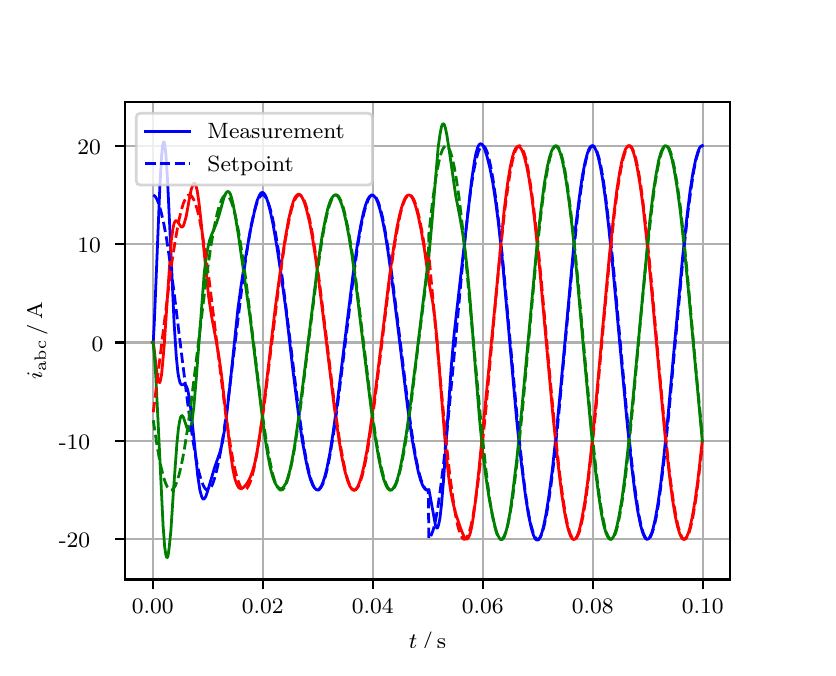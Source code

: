 \begingroup%
\makeatletter%
\begin{pgfpicture}%
\pgfpathrectangle{\pgfpointorigin}{\pgfqpoint{3.9in}{3.1in}}%
\pgfusepath{use as bounding box, clip}%
\begin{pgfscope}%
\pgfsetbuttcap%
\pgfsetmiterjoin%
\definecolor{currentfill}{rgb}{1.0,1.0,1.0}%
\pgfsetfillcolor{currentfill}%
\pgfsetlinewidth{0.0pt}%
\definecolor{currentstroke}{rgb}{1.0,1.0,1.0}%
\pgfsetstrokecolor{currentstroke}%
\pgfsetdash{}{0pt}%
\pgfpathmoveto{\pgfqpoint{0.0in}{0.0in}}%
\pgfpathlineto{\pgfqpoint{3.9in}{0.0in}}%
\pgfpathlineto{\pgfqpoint{3.9in}{3.1in}}%
\pgfpathlineto{\pgfqpoint{0.0in}{3.1in}}%
\pgfpathclose%
\pgfusepath{fill}%
\end{pgfscope}%
\begin{pgfscope}%
\pgfsetbuttcap%
\pgfsetmiterjoin%
\definecolor{currentfill}{rgb}{1.0,1.0,1.0}%
\pgfsetfillcolor{currentfill}%
\pgfsetlinewidth{0.0pt}%
\definecolor{currentstroke}{rgb}{0.0,0.0,0.0}%
\pgfsetstrokecolor{currentstroke}%
\pgfsetstrokeopacity{0.0}%
\pgfsetdash{}{0pt}%
\pgfpathmoveto{\pgfqpoint{0.487in}{0.341in}}%
\pgfpathlineto{\pgfqpoint{3.51in}{0.341in}}%
\pgfpathlineto{\pgfqpoint{3.51in}{2.728in}}%
\pgfpathlineto{\pgfqpoint{0.487in}{2.728in}}%
\pgfpathclose%
\pgfusepath{fill}%
\end{pgfscope}%
\begin{pgfscope}%
\pgfpathrectangle{\pgfqpoint{0.487in}{0.341in}}{\pgfqpoint{3.022in}{2.387in}}%
\pgfusepath{clip}%
\pgfsetrectcap%
\pgfsetroundjoin%
\pgfsetlinewidth{0.803pt}%
\definecolor{currentstroke}{rgb}{0.69,0.69,0.69}%
\pgfsetstrokecolor{currentstroke}%
\pgfsetdash{}{0pt}%
\pgfpathmoveto{\pgfqpoint{0.625in}{0.341in}}%
\pgfpathlineto{\pgfqpoint{0.625in}{2.728in}}%
\pgfusepath{stroke}%
\end{pgfscope}%
\begin{pgfscope}%
\pgfsetbuttcap%
\pgfsetroundjoin%
\definecolor{currentfill}{rgb}{0.0,0.0,0.0}%
\pgfsetfillcolor{currentfill}%
\pgfsetlinewidth{0.803pt}%
\definecolor{currentstroke}{rgb}{0.0,0.0,0.0}%
\pgfsetstrokecolor{currentstroke}%
\pgfsetdash{}{0pt}%
\pgfsys@defobject{currentmarker}{\pgfqpoint{0.0in}{-0.049in}}{\pgfqpoint{0.0in}{0.0in}}{%
\pgfpathmoveto{\pgfqpoint{0.0in}{0.0in}}%
\pgfpathlineto{\pgfqpoint{0.0in}{-0.049in}}%
\pgfusepath{stroke,fill}%
}%
\begin{pgfscope}%
\pgfsys@transformshift{0.625in}{0.341in}%
\pgfsys@useobject{currentmarker}{}%
\end{pgfscope}%
\end{pgfscope}%
\begin{pgfscope}%
\definecolor{textcolor}{rgb}{0.0,0.0,0.0}%
\pgfsetstrokecolor{textcolor}%
\pgfsetfillcolor{textcolor}%
\pgftext[x=0.625in,y=0.244in,,top]{\color{textcolor}\rmfamily\fontsize{8.0}{9.6}\selectfont 0.00}%
\end{pgfscope}%
\begin{pgfscope}%
\pgfpathrectangle{\pgfqpoint{0.487in}{0.341in}}{\pgfqpoint{3.022in}{2.387in}}%
\pgfusepath{clip}%
\pgfsetrectcap%
\pgfsetroundjoin%
\pgfsetlinewidth{0.803pt}%
\definecolor{currentstroke}{rgb}{0.69,0.69,0.69}%
\pgfsetstrokecolor{currentstroke}%
\pgfsetdash{}{0pt}%
\pgfpathmoveto{\pgfqpoint{1.175in}{0.341in}}%
\pgfpathlineto{\pgfqpoint{1.175in}{2.728in}}%
\pgfusepath{stroke}%
\end{pgfscope}%
\begin{pgfscope}%
\pgfsetbuttcap%
\pgfsetroundjoin%
\definecolor{currentfill}{rgb}{0.0,0.0,0.0}%
\pgfsetfillcolor{currentfill}%
\pgfsetlinewidth{0.803pt}%
\definecolor{currentstroke}{rgb}{0.0,0.0,0.0}%
\pgfsetstrokecolor{currentstroke}%
\pgfsetdash{}{0pt}%
\pgfsys@defobject{currentmarker}{\pgfqpoint{0.0in}{-0.049in}}{\pgfqpoint{0.0in}{0.0in}}{%
\pgfpathmoveto{\pgfqpoint{0.0in}{0.0in}}%
\pgfpathlineto{\pgfqpoint{0.0in}{-0.049in}}%
\pgfusepath{stroke,fill}%
}%
\begin{pgfscope}%
\pgfsys@transformshift{1.175in}{0.341in}%
\pgfsys@useobject{currentmarker}{}%
\end{pgfscope}%
\end{pgfscope}%
\begin{pgfscope}%
\definecolor{textcolor}{rgb}{0.0,0.0,0.0}%
\pgfsetstrokecolor{textcolor}%
\pgfsetfillcolor{textcolor}%
\pgftext[x=1.175in,y=0.244in,,top]{\color{textcolor}\rmfamily\fontsize{8.0}{9.6}\selectfont 0.02}%
\end{pgfscope}%
\begin{pgfscope}%
\pgfpathrectangle{\pgfqpoint{0.487in}{0.341in}}{\pgfqpoint{3.022in}{2.387in}}%
\pgfusepath{clip}%
\pgfsetrectcap%
\pgfsetroundjoin%
\pgfsetlinewidth{0.803pt}%
\definecolor{currentstroke}{rgb}{0.69,0.69,0.69}%
\pgfsetstrokecolor{currentstroke}%
\pgfsetdash{}{0pt}%
\pgfpathmoveto{\pgfqpoint{1.725in}{0.341in}}%
\pgfpathlineto{\pgfqpoint{1.725in}{2.728in}}%
\pgfusepath{stroke}%
\end{pgfscope}%
\begin{pgfscope}%
\pgfsetbuttcap%
\pgfsetroundjoin%
\definecolor{currentfill}{rgb}{0.0,0.0,0.0}%
\pgfsetfillcolor{currentfill}%
\pgfsetlinewidth{0.803pt}%
\definecolor{currentstroke}{rgb}{0.0,0.0,0.0}%
\pgfsetstrokecolor{currentstroke}%
\pgfsetdash{}{0pt}%
\pgfsys@defobject{currentmarker}{\pgfqpoint{0.0in}{-0.049in}}{\pgfqpoint{0.0in}{0.0in}}{%
\pgfpathmoveto{\pgfqpoint{0.0in}{0.0in}}%
\pgfpathlineto{\pgfqpoint{0.0in}{-0.049in}}%
\pgfusepath{stroke,fill}%
}%
\begin{pgfscope}%
\pgfsys@transformshift{1.725in}{0.341in}%
\pgfsys@useobject{currentmarker}{}%
\end{pgfscope}%
\end{pgfscope}%
\begin{pgfscope}%
\definecolor{textcolor}{rgb}{0.0,0.0,0.0}%
\pgfsetstrokecolor{textcolor}%
\pgfsetfillcolor{textcolor}%
\pgftext[x=1.725in,y=0.244in,,top]{\color{textcolor}\rmfamily\fontsize{8.0}{9.6}\selectfont 0.04}%
\end{pgfscope}%
\begin{pgfscope}%
\pgfpathrectangle{\pgfqpoint{0.487in}{0.341in}}{\pgfqpoint{3.022in}{2.387in}}%
\pgfusepath{clip}%
\pgfsetrectcap%
\pgfsetroundjoin%
\pgfsetlinewidth{0.803pt}%
\definecolor{currentstroke}{rgb}{0.69,0.69,0.69}%
\pgfsetstrokecolor{currentstroke}%
\pgfsetdash{}{0pt}%
\pgfpathmoveto{\pgfqpoint{2.275in}{0.341in}}%
\pgfpathlineto{\pgfqpoint{2.275in}{2.728in}}%
\pgfusepath{stroke}%
\end{pgfscope}%
\begin{pgfscope}%
\pgfsetbuttcap%
\pgfsetroundjoin%
\definecolor{currentfill}{rgb}{0.0,0.0,0.0}%
\pgfsetfillcolor{currentfill}%
\pgfsetlinewidth{0.803pt}%
\definecolor{currentstroke}{rgb}{0.0,0.0,0.0}%
\pgfsetstrokecolor{currentstroke}%
\pgfsetdash{}{0pt}%
\pgfsys@defobject{currentmarker}{\pgfqpoint{0.0in}{-0.049in}}{\pgfqpoint{0.0in}{0.0in}}{%
\pgfpathmoveto{\pgfqpoint{0.0in}{0.0in}}%
\pgfpathlineto{\pgfqpoint{0.0in}{-0.049in}}%
\pgfusepath{stroke,fill}%
}%
\begin{pgfscope}%
\pgfsys@transformshift{2.275in}{0.341in}%
\pgfsys@useobject{currentmarker}{}%
\end{pgfscope}%
\end{pgfscope}%
\begin{pgfscope}%
\definecolor{textcolor}{rgb}{0.0,0.0,0.0}%
\pgfsetstrokecolor{textcolor}%
\pgfsetfillcolor{textcolor}%
\pgftext[x=2.275in,y=0.244in,,top]{\color{textcolor}\rmfamily\fontsize{8.0}{9.6}\selectfont 0.06}%
\end{pgfscope}%
\begin{pgfscope}%
\pgfpathrectangle{\pgfqpoint{0.487in}{0.341in}}{\pgfqpoint{3.022in}{2.387in}}%
\pgfusepath{clip}%
\pgfsetrectcap%
\pgfsetroundjoin%
\pgfsetlinewidth{0.803pt}%
\definecolor{currentstroke}{rgb}{0.69,0.69,0.69}%
\pgfsetstrokecolor{currentstroke}%
\pgfsetdash{}{0pt}%
\pgfpathmoveto{\pgfqpoint{2.825in}{0.341in}}%
\pgfpathlineto{\pgfqpoint{2.825in}{2.728in}}%
\pgfusepath{stroke}%
\end{pgfscope}%
\begin{pgfscope}%
\pgfsetbuttcap%
\pgfsetroundjoin%
\definecolor{currentfill}{rgb}{0.0,0.0,0.0}%
\pgfsetfillcolor{currentfill}%
\pgfsetlinewidth{0.803pt}%
\definecolor{currentstroke}{rgb}{0.0,0.0,0.0}%
\pgfsetstrokecolor{currentstroke}%
\pgfsetdash{}{0pt}%
\pgfsys@defobject{currentmarker}{\pgfqpoint{0.0in}{-0.049in}}{\pgfqpoint{0.0in}{0.0in}}{%
\pgfpathmoveto{\pgfqpoint{0.0in}{0.0in}}%
\pgfpathlineto{\pgfqpoint{0.0in}{-0.049in}}%
\pgfusepath{stroke,fill}%
}%
\begin{pgfscope}%
\pgfsys@transformshift{2.825in}{0.341in}%
\pgfsys@useobject{currentmarker}{}%
\end{pgfscope}%
\end{pgfscope}%
\begin{pgfscope}%
\definecolor{textcolor}{rgb}{0.0,0.0,0.0}%
\pgfsetstrokecolor{textcolor}%
\pgfsetfillcolor{textcolor}%
\pgftext[x=2.825in,y=0.244in,,top]{\color{textcolor}\rmfamily\fontsize{8.0}{9.6}\selectfont 0.08}%
\end{pgfscope}%
\begin{pgfscope}%
\pgfpathrectangle{\pgfqpoint{0.487in}{0.341in}}{\pgfqpoint{3.022in}{2.387in}}%
\pgfusepath{clip}%
\pgfsetrectcap%
\pgfsetroundjoin%
\pgfsetlinewidth{0.803pt}%
\definecolor{currentstroke}{rgb}{0.69,0.69,0.69}%
\pgfsetstrokecolor{currentstroke}%
\pgfsetdash{}{0pt}%
\pgfpathmoveto{\pgfqpoint{3.375in}{0.341in}}%
\pgfpathlineto{\pgfqpoint{3.375in}{2.728in}}%
\pgfusepath{stroke}%
\end{pgfscope}%
\begin{pgfscope}%
\pgfsetbuttcap%
\pgfsetroundjoin%
\definecolor{currentfill}{rgb}{0.0,0.0,0.0}%
\pgfsetfillcolor{currentfill}%
\pgfsetlinewidth{0.803pt}%
\definecolor{currentstroke}{rgb}{0.0,0.0,0.0}%
\pgfsetstrokecolor{currentstroke}%
\pgfsetdash{}{0pt}%
\pgfsys@defobject{currentmarker}{\pgfqpoint{0.0in}{-0.049in}}{\pgfqpoint{0.0in}{0.0in}}{%
\pgfpathmoveto{\pgfqpoint{0.0in}{0.0in}}%
\pgfpathlineto{\pgfqpoint{0.0in}{-0.049in}}%
\pgfusepath{stroke,fill}%
}%
\begin{pgfscope}%
\pgfsys@transformshift{3.375in}{0.341in}%
\pgfsys@useobject{currentmarker}{}%
\end{pgfscope}%
\end{pgfscope}%
\begin{pgfscope}%
\definecolor{textcolor}{rgb}{0.0,0.0,0.0}%
\pgfsetstrokecolor{textcolor}%
\pgfsetfillcolor{textcolor}%
\pgftext[x=3.375in,y=0.244in,,top]{\color{textcolor}\rmfamily\fontsize{8.0}{9.6}\selectfont 0.10}%
\end{pgfscope}%
\begin{pgfscope}%
\definecolor{textcolor}{rgb}{0.0,0.0,0.0}%
\pgfsetstrokecolor{textcolor}%
\pgfsetfillcolor{textcolor}%
\pgftext[x=1.999in,y=0.081in,,top]{\color{textcolor}\rmfamily\fontsize{8.0}{9.6}\selectfont \(\displaystyle t\,/\,\mathrm{s}\)}%
\end{pgfscope}%
\begin{pgfscope}%
\pgfpathrectangle{\pgfqpoint{0.487in}{0.341in}}{\pgfqpoint{3.022in}{2.387in}}%
\pgfusepath{clip}%
\pgfsetrectcap%
\pgfsetroundjoin%
\pgfsetlinewidth{0.803pt}%
\definecolor{currentstroke}{rgb}{0.69,0.69,0.69}%
\pgfsetstrokecolor{currentstroke}%
\pgfsetdash{}{0pt}%
\pgfpathmoveto{\pgfqpoint{0.487in}{0.542in}}%
\pgfpathlineto{\pgfqpoint{3.51in}{0.542in}}%
\pgfusepath{stroke}%
\end{pgfscope}%
\begin{pgfscope}%
\pgfsetbuttcap%
\pgfsetroundjoin%
\definecolor{currentfill}{rgb}{0.0,0.0,0.0}%
\pgfsetfillcolor{currentfill}%
\pgfsetlinewidth{0.803pt}%
\definecolor{currentstroke}{rgb}{0.0,0.0,0.0}%
\pgfsetstrokecolor{currentstroke}%
\pgfsetdash{}{0pt}%
\pgfsys@defobject{currentmarker}{\pgfqpoint{-0.049in}{0.0in}}{\pgfqpoint{-0.0in}{0.0in}}{%
\pgfpathmoveto{\pgfqpoint{-0.0in}{0.0in}}%
\pgfpathlineto{\pgfqpoint{-0.049in}{0.0in}}%
\pgfusepath{stroke,fill}%
}%
\begin{pgfscope}%
\pgfsys@transformshift{0.487in}{0.542in}%
\pgfsys@useobject{currentmarker}{}%
\end{pgfscope}%
\end{pgfscope}%
\begin{pgfscope}%
\definecolor{textcolor}{rgb}{0.0,0.0,0.0}%
\pgfsetstrokecolor{textcolor}%
\pgfsetfillcolor{textcolor}%
\pgftext[x=0.156in, y=0.5in, left, base]{\color{textcolor}\rmfamily\fontsize{8.0}{9.6}\selectfont −20}%
\end{pgfscope}%
\begin{pgfscope}%
\pgfpathrectangle{\pgfqpoint{0.487in}{0.341in}}{\pgfqpoint{3.022in}{2.387in}}%
\pgfusepath{clip}%
\pgfsetrectcap%
\pgfsetroundjoin%
\pgfsetlinewidth{0.803pt}%
\definecolor{currentstroke}{rgb}{0.69,0.69,0.69}%
\pgfsetstrokecolor{currentstroke}%
\pgfsetdash{}{0pt}%
\pgfpathmoveto{\pgfqpoint{0.487in}{1.034in}}%
\pgfpathlineto{\pgfqpoint{3.51in}{1.034in}}%
\pgfusepath{stroke}%
\end{pgfscope}%
\begin{pgfscope}%
\pgfsetbuttcap%
\pgfsetroundjoin%
\definecolor{currentfill}{rgb}{0.0,0.0,0.0}%
\pgfsetfillcolor{currentfill}%
\pgfsetlinewidth{0.803pt}%
\definecolor{currentstroke}{rgb}{0.0,0.0,0.0}%
\pgfsetstrokecolor{currentstroke}%
\pgfsetdash{}{0pt}%
\pgfsys@defobject{currentmarker}{\pgfqpoint{-0.049in}{0.0in}}{\pgfqpoint{-0.0in}{0.0in}}{%
\pgfpathmoveto{\pgfqpoint{-0.0in}{0.0in}}%
\pgfpathlineto{\pgfqpoint{-0.049in}{0.0in}}%
\pgfusepath{stroke,fill}%
}%
\begin{pgfscope}%
\pgfsys@transformshift{0.487in}{1.034in}%
\pgfsys@useobject{currentmarker}{}%
\end{pgfscope}%
\end{pgfscope}%
\begin{pgfscope}%
\definecolor{textcolor}{rgb}{0.0,0.0,0.0}%
\pgfsetstrokecolor{textcolor}%
\pgfsetfillcolor{textcolor}%
\pgftext[x=0.156in, y=0.992in, left, base]{\color{textcolor}\rmfamily\fontsize{8.0}{9.6}\selectfont −10}%
\end{pgfscope}%
\begin{pgfscope}%
\pgfpathrectangle{\pgfqpoint{0.487in}{0.341in}}{\pgfqpoint{3.022in}{2.387in}}%
\pgfusepath{clip}%
\pgfsetrectcap%
\pgfsetroundjoin%
\pgfsetlinewidth{0.803pt}%
\definecolor{currentstroke}{rgb}{0.69,0.69,0.69}%
\pgfsetstrokecolor{currentstroke}%
\pgfsetdash{}{0pt}%
\pgfpathmoveto{\pgfqpoint{0.487in}{1.526in}}%
\pgfpathlineto{\pgfqpoint{3.51in}{1.526in}}%
\pgfusepath{stroke}%
\end{pgfscope}%
\begin{pgfscope}%
\pgfsetbuttcap%
\pgfsetroundjoin%
\definecolor{currentfill}{rgb}{0.0,0.0,0.0}%
\pgfsetfillcolor{currentfill}%
\pgfsetlinewidth{0.803pt}%
\definecolor{currentstroke}{rgb}{0.0,0.0,0.0}%
\pgfsetstrokecolor{currentstroke}%
\pgfsetdash{}{0pt}%
\pgfsys@defobject{currentmarker}{\pgfqpoint{-0.049in}{0.0in}}{\pgfqpoint{-0.0in}{0.0in}}{%
\pgfpathmoveto{\pgfqpoint{-0.0in}{0.0in}}%
\pgfpathlineto{\pgfqpoint{-0.049in}{0.0in}}%
\pgfusepath{stroke,fill}%
}%
\begin{pgfscope}%
\pgfsys@transformshift{0.487in}{1.526in}%
\pgfsys@useobject{currentmarker}{}%
\end{pgfscope}%
\end{pgfscope}%
\begin{pgfscope}%
\definecolor{textcolor}{rgb}{0.0,0.0,0.0}%
\pgfsetstrokecolor{textcolor}%
\pgfsetfillcolor{textcolor}%
\pgftext[x=0.32in, y=1.483in, left, base]{\color{textcolor}\rmfamily\fontsize{8.0}{9.6}\selectfont 0}%
\end{pgfscope}%
\begin{pgfscope}%
\pgfpathrectangle{\pgfqpoint{0.487in}{0.341in}}{\pgfqpoint{3.022in}{2.387in}}%
\pgfusepath{clip}%
\pgfsetrectcap%
\pgfsetroundjoin%
\pgfsetlinewidth{0.803pt}%
\definecolor{currentstroke}{rgb}{0.69,0.69,0.69}%
\pgfsetstrokecolor{currentstroke}%
\pgfsetdash{}{0pt}%
\pgfpathmoveto{\pgfqpoint{0.487in}{2.018in}}%
\pgfpathlineto{\pgfqpoint{3.51in}{2.018in}}%
\pgfusepath{stroke}%
\end{pgfscope}%
\begin{pgfscope}%
\pgfsetbuttcap%
\pgfsetroundjoin%
\definecolor{currentfill}{rgb}{0.0,0.0,0.0}%
\pgfsetfillcolor{currentfill}%
\pgfsetlinewidth{0.803pt}%
\definecolor{currentstroke}{rgb}{0.0,0.0,0.0}%
\pgfsetstrokecolor{currentstroke}%
\pgfsetdash{}{0pt}%
\pgfsys@defobject{currentmarker}{\pgfqpoint{-0.049in}{0.0in}}{\pgfqpoint{-0.0in}{0.0in}}{%
\pgfpathmoveto{\pgfqpoint{-0.0in}{0.0in}}%
\pgfpathlineto{\pgfqpoint{-0.049in}{0.0in}}%
\pgfusepath{stroke,fill}%
}%
\begin{pgfscope}%
\pgfsys@transformshift{0.487in}{2.018in}%
\pgfsys@useobject{currentmarker}{}%
\end{pgfscope}%
\end{pgfscope}%
\begin{pgfscope}%
\definecolor{textcolor}{rgb}{0.0,0.0,0.0}%
\pgfsetstrokecolor{textcolor}%
\pgfsetfillcolor{textcolor}%
\pgftext[x=0.249in, y=1.975in, left, base]{\color{textcolor}\rmfamily\fontsize{8.0}{9.6}\selectfont 10}%
\end{pgfscope}%
\begin{pgfscope}%
\pgfpathrectangle{\pgfqpoint{0.487in}{0.341in}}{\pgfqpoint{3.022in}{2.387in}}%
\pgfusepath{clip}%
\pgfsetrectcap%
\pgfsetroundjoin%
\pgfsetlinewidth{0.803pt}%
\definecolor{currentstroke}{rgb}{0.69,0.69,0.69}%
\pgfsetstrokecolor{currentstroke}%
\pgfsetdash{}{0pt}%
\pgfpathmoveto{\pgfqpoint{0.487in}{2.51in}}%
\pgfpathlineto{\pgfqpoint{3.51in}{2.51in}}%
\pgfusepath{stroke}%
\end{pgfscope}%
\begin{pgfscope}%
\pgfsetbuttcap%
\pgfsetroundjoin%
\definecolor{currentfill}{rgb}{0.0,0.0,0.0}%
\pgfsetfillcolor{currentfill}%
\pgfsetlinewidth{0.803pt}%
\definecolor{currentstroke}{rgb}{0.0,0.0,0.0}%
\pgfsetstrokecolor{currentstroke}%
\pgfsetdash{}{0pt}%
\pgfsys@defobject{currentmarker}{\pgfqpoint{-0.049in}{0.0in}}{\pgfqpoint{-0.0in}{0.0in}}{%
\pgfpathmoveto{\pgfqpoint{-0.0in}{0.0in}}%
\pgfpathlineto{\pgfqpoint{-0.049in}{0.0in}}%
\pgfusepath{stroke,fill}%
}%
\begin{pgfscope}%
\pgfsys@transformshift{0.487in}{2.51in}%
\pgfsys@useobject{currentmarker}{}%
\end{pgfscope}%
\end{pgfscope}%
\begin{pgfscope}%
\definecolor{textcolor}{rgb}{0.0,0.0,0.0}%
\pgfsetstrokecolor{textcolor}%
\pgfsetfillcolor{textcolor}%
\pgftext[x=0.249in, y=2.467in, left, base]{\color{textcolor}\rmfamily\fontsize{8.0}{9.6}\selectfont 20}%
\end{pgfscope}%
\begin{pgfscope}%
\definecolor{textcolor}{rgb}{0.0,0.0,0.0}%
\pgfsetstrokecolor{textcolor}%
\pgfsetfillcolor{textcolor}%
\pgftext[x=0.1in,y=1.534in,,bottom,rotate=90.0]{\color{textcolor}\rmfamily\fontsize{8.0}{9.6}\selectfont \(\displaystyle i_{\mathrm{abc}}\,/\,\mathrm{A}\)}%
\end{pgfscope}%
\begin{pgfscope}%
\pgfpathrectangle{\pgfqpoint{0.487in}{0.341in}}{\pgfqpoint{3.022in}{2.387in}}%
\pgfusepath{clip}%
\pgfsetrectcap%
\pgfsetroundjoin%
\pgfsetlinewidth{1.004pt}%
\definecolor{currentstroke}{rgb}{0.0,0.0,1.0}%
\pgfsetstrokecolor{currentstroke}%
\pgfsetdash{}{0pt}%
\pgfpathmoveto{\pgfqpoint{0.625in}{1.526in}}%
\pgfpathlineto{\pgfqpoint{0.628in}{1.529in}}%
\pgfpathlineto{\pgfqpoint{0.633in}{1.623in}}%
\pgfpathlineto{\pgfqpoint{0.644in}{1.889in}}%
\pgfpathlineto{\pgfqpoint{0.661in}{2.307in}}%
\pgfpathlineto{\pgfqpoint{0.669in}{2.451in}}%
\pgfpathlineto{\pgfqpoint{0.674in}{2.507in}}%
\pgfpathlineto{\pgfqpoint{0.677in}{2.522in}}%
\pgfpathlineto{\pgfqpoint{0.68in}{2.529in}}%
\pgfpathlineto{\pgfqpoint{0.683in}{2.526in}}%
\pgfpathlineto{\pgfqpoint{0.685in}{2.514in}}%
\pgfpathlineto{\pgfqpoint{0.691in}{2.467in}}%
\pgfpathlineto{\pgfqpoint{0.699in}{2.344in}}%
\pgfpathlineto{\pgfqpoint{0.71in}{2.112in}}%
\pgfpathlineto{\pgfqpoint{0.732in}{1.626in}}%
\pgfpathlineto{\pgfqpoint{0.743in}{1.456in}}%
\pgfpathlineto{\pgfqpoint{0.751in}{1.376in}}%
\pgfpathlineto{\pgfqpoint{0.757in}{1.343in}}%
\pgfpathlineto{\pgfqpoint{0.762in}{1.324in}}%
\pgfpathlineto{\pgfqpoint{0.768in}{1.316in}}%
\pgfpathlineto{\pgfqpoint{0.773in}{1.314in}}%
\pgfpathlineto{\pgfqpoint{0.784in}{1.317in}}%
\pgfpathlineto{\pgfqpoint{0.79in}{1.313in}}%
\pgfpathlineto{\pgfqpoint{0.795in}{1.304in}}%
\pgfpathlineto{\pgfqpoint{0.801in}{1.286in}}%
\pgfpathlineto{\pgfqpoint{0.809in}{1.243in}}%
\pgfpathlineto{\pgfqpoint{0.817in}{1.18in}}%
\pgfpathlineto{\pgfqpoint{0.831in}{1.048in}}%
\pgfpathlineto{\pgfqpoint{0.85in}{0.862in}}%
\pgfpathlineto{\pgfqpoint{0.861in}{0.788in}}%
\pgfpathlineto{\pgfqpoint{0.87in}{0.755in}}%
\pgfpathlineto{\pgfqpoint{0.875in}{0.745in}}%
\pgfpathlineto{\pgfqpoint{0.878in}{0.743in}}%
\pgfpathlineto{\pgfqpoint{0.881in}{0.743in}}%
\pgfpathlineto{\pgfqpoint{0.886in}{0.748in}}%
\pgfpathlineto{\pgfqpoint{0.892in}{0.759in}}%
\pgfpathlineto{\pgfqpoint{0.9in}{0.784in}}%
\pgfpathlineto{\pgfqpoint{0.936in}{0.905in}}%
\pgfpathlineto{\pgfqpoint{0.963in}{0.982in}}%
\pgfpathlineto{\pgfqpoint{0.974in}{1.029in}}%
\pgfpathlineto{\pgfqpoint{0.985in}{1.093in}}%
\pgfpathlineto{\pgfqpoint{0.996in}{1.175in}}%
\pgfpathlineto{\pgfqpoint{1.013in}{1.326in}}%
\pgfpathlineto{\pgfqpoint{1.051in}{1.693in}}%
\pgfpathlineto{\pgfqpoint{1.068in}{1.817in}}%
\pgfpathlineto{\pgfqpoint{1.087in}{1.938in}}%
\pgfpathlineto{\pgfqpoint{1.114in}{2.089in}}%
\pgfpathlineto{\pgfqpoint{1.134in}{2.182in}}%
\pgfpathlineto{\pgfqpoint{1.147in}{2.234in}}%
\pgfpathlineto{\pgfqpoint{1.156in}{2.256in}}%
\pgfpathlineto{\pgfqpoint{1.164in}{2.271in}}%
\pgfpathlineto{\pgfqpoint{1.169in}{2.275in}}%
\pgfpathlineto{\pgfqpoint{1.175in}{2.276in}}%
\pgfpathlineto{\pgfqpoint{1.18in}{2.273in}}%
\pgfpathlineto{\pgfqpoint{1.186in}{2.266in}}%
\pgfpathlineto{\pgfqpoint{1.194in}{2.249in}}%
\pgfpathlineto{\pgfqpoint{1.202in}{2.225in}}%
\pgfpathlineto{\pgfqpoint{1.213in}{2.182in}}%
\pgfpathlineto{\pgfqpoint{1.227in}{2.116in}}%
\pgfpathlineto{\pgfqpoint{1.246in}{2.005in}}%
\pgfpathlineto{\pgfqpoint{1.268in}{1.859in}}%
\pgfpathlineto{\pgfqpoint{1.291in}{1.692in}}%
\pgfpathlineto{\pgfqpoint{1.326in}{1.389in}}%
\pgfpathlineto{\pgfqpoint{1.354in}{1.167in}}%
\pgfpathlineto{\pgfqpoint{1.373in}{1.035in}}%
\pgfpathlineto{\pgfqpoint{1.39in}{0.942in}}%
\pgfpathlineto{\pgfqpoint{1.403in}{0.88in}}%
\pgfpathlineto{\pgfqpoint{1.414in}{0.841in}}%
\pgfpathlineto{\pgfqpoint{1.425in}{0.813in}}%
\pgfpathlineto{\pgfqpoint{1.434in}{0.799in}}%
\pgfpathlineto{\pgfqpoint{1.442in}{0.791in}}%
\pgfpathlineto{\pgfqpoint{1.447in}{0.789in}}%
\pgfpathlineto{\pgfqpoint{1.453in}{0.79in}}%
\pgfpathlineto{\pgfqpoint{1.458in}{0.794in}}%
\pgfpathlineto{\pgfqpoint{1.467in}{0.805in}}%
\pgfpathlineto{\pgfqpoint{1.475in}{0.823in}}%
\pgfpathlineto{\pgfqpoint{1.486in}{0.856in}}%
\pgfpathlineto{\pgfqpoint{1.497in}{0.901in}}%
\pgfpathlineto{\pgfqpoint{1.511in}{0.972in}}%
\pgfpathlineto{\pgfqpoint{1.527in}{1.074in}}%
\pgfpathlineto{\pgfqpoint{1.549in}{1.233in}}%
\pgfpathlineto{\pgfqpoint{1.579in}{1.48in}}%
\pgfpathlineto{\pgfqpoint{1.626in}{1.86in}}%
\pgfpathlineto{\pgfqpoint{1.648in}{2.013in}}%
\pgfpathlineto{\pgfqpoint{1.665in}{2.109in}}%
\pgfpathlineto{\pgfqpoint{1.678in}{2.173in}}%
\pgfpathlineto{\pgfqpoint{1.689in}{2.212in}}%
\pgfpathlineto{\pgfqpoint{1.7in}{2.241in}}%
\pgfpathlineto{\pgfqpoint{1.709in}{2.255in}}%
\pgfpathlineto{\pgfqpoint{1.717in}{2.262in}}%
\pgfpathlineto{\pgfqpoint{1.722in}{2.263in}}%
\pgfpathlineto{\pgfqpoint{1.728in}{2.262in}}%
\pgfpathlineto{\pgfqpoint{1.733in}{2.257in}}%
\pgfpathlineto{\pgfqpoint{1.742in}{2.246in}}%
\pgfpathlineto{\pgfqpoint{1.75in}{2.227in}}%
\pgfpathlineto{\pgfqpoint{1.761in}{2.193in}}%
\pgfpathlineto{\pgfqpoint{1.772in}{2.149in}}%
\pgfpathlineto{\pgfqpoint{1.786in}{2.079in}}%
\pgfpathlineto{\pgfqpoint{1.802in}{1.978in}}%
\pgfpathlineto{\pgfqpoint{1.821in}{1.84in}}%
\pgfpathlineto{\pgfqpoint{1.849in}{1.618in}}%
\pgfpathlineto{\pgfqpoint{1.901in}{1.191in}}%
\pgfpathlineto{\pgfqpoint{1.923in}{1.038in}}%
\pgfpathlineto{\pgfqpoint{1.94in}{0.943in}}%
\pgfpathlineto{\pgfqpoint{1.953in}{0.879in}}%
\pgfpathlineto{\pgfqpoint{1.964in}{0.839in}}%
\pgfpathlineto{\pgfqpoint{1.975in}{0.811in}}%
\pgfpathlineto{\pgfqpoint{1.984in}{0.797in}}%
\pgfpathlineto{\pgfqpoint{1.992in}{0.789in}}%
\pgfpathlineto{\pgfqpoint{1.997in}{0.788in}}%
\pgfpathlineto{\pgfqpoint{2.003in}{0.789in}}%
\pgfpathlineto{\pgfqpoint{2.006in}{0.791in}}%
\pgfpathlineto{\pgfqpoint{2.011in}{0.765in}}%
\pgfpathlineto{\pgfqpoint{2.039in}{0.611in}}%
\pgfpathlineto{\pgfqpoint{2.044in}{0.599in}}%
\pgfpathlineto{\pgfqpoint{2.047in}{0.598in}}%
\pgfpathlineto{\pgfqpoint{2.05in}{0.6in}}%
\pgfpathlineto{\pgfqpoint{2.055in}{0.616in}}%
\pgfpathlineto{\pgfqpoint{2.061in}{0.645in}}%
\pgfpathlineto{\pgfqpoint{2.069in}{0.714in}}%
\pgfpathlineto{\pgfqpoint{2.08in}{0.845in}}%
\pgfpathlineto{\pgfqpoint{2.099in}{1.13in}}%
\pgfpathlineto{\pgfqpoint{2.118in}{1.406in}}%
\pgfpathlineto{\pgfqpoint{2.132in}{1.565in}}%
\pgfpathlineto{\pgfqpoint{2.149in}{1.717in}}%
\pgfpathlineto{\pgfqpoint{2.195in}{2.118in}}%
\pgfpathlineto{\pgfqpoint{2.22in}{2.339in}}%
\pgfpathlineto{\pgfqpoint{2.234in}{2.433in}}%
\pgfpathlineto{\pgfqpoint{2.242in}{2.474in}}%
\pgfpathlineto{\pgfqpoint{2.25in}{2.501in}}%
\pgfpathlineto{\pgfqpoint{2.256in}{2.513in}}%
\pgfpathlineto{\pgfqpoint{2.261in}{2.519in}}%
\pgfpathlineto{\pgfqpoint{2.267in}{2.519in}}%
\pgfpathlineto{\pgfqpoint{2.272in}{2.516in}}%
\pgfpathlineto{\pgfqpoint{2.278in}{2.508in}}%
\pgfpathlineto{\pgfqpoint{2.286in}{2.49in}}%
\pgfpathlineto{\pgfqpoint{2.297in}{2.455in}}%
\pgfpathlineto{\pgfqpoint{2.311in}{2.399in}}%
\pgfpathlineto{\pgfqpoint{2.325in}{2.329in}}%
\pgfpathlineto{\pgfqpoint{2.338in}{2.243in}}%
\pgfpathlineto{\pgfqpoint{2.352in}{2.138in}}%
\pgfpathlineto{\pgfqpoint{2.369in}{1.986in}}%
\pgfpathlineto{\pgfqpoint{2.388in}{1.777in}}%
\pgfpathlineto{\pgfqpoint{2.446in}{1.128in}}%
\pgfpathlineto{\pgfqpoint{2.468in}{0.925in}}%
\pgfpathlineto{\pgfqpoint{2.487in}{0.774in}}%
\pgfpathlineto{\pgfqpoint{2.503in}{0.669in}}%
\pgfpathlineto{\pgfqpoint{2.517in}{0.602in}}%
\pgfpathlineto{\pgfqpoint{2.528in}{0.565in}}%
\pgfpathlineto{\pgfqpoint{2.536in}{0.547in}}%
\pgfpathlineto{\pgfqpoint{2.542in}{0.54in}}%
\pgfpathlineto{\pgfqpoint{2.547in}{0.538in}}%
\pgfpathlineto{\pgfqpoint{2.553in}{0.539in}}%
\pgfpathlineto{\pgfqpoint{2.558in}{0.545in}}%
\pgfpathlineto{\pgfqpoint{2.564in}{0.555in}}%
\pgfpathlineto{\pgfqpoint{2.572in}{0.578in}}%
\pgfpathlineto{\pgfqpoint{2.58in}{0.609in}}%
\pgfpathlineto{\pgfqpoint{2.591in}{0.664in}}%
\pgfpathlineto{\pgfqpoint{2.605in}{0.751in}}%
\pgfpathlineto{\pgfqpoint{2.622in}{0.878in}}%
\pgfpathlineto{\pgfqpoint{2.641in}{1.053in}}%
\pgfpathlineto{\pgfqpoint{2.666in}{1.309in}}%
\pgfpathlineto{\pgfqpoint{2.737in}{2.08in}}%
\pgfpathlineto{\pgfqpoint{2.757in}{2.243in}}%
\pgfpathlineto{\pgfqpoint{2.773in}{2.356in}}%
\pgfpathlineto{\pgfqpoint{2.787in}{2.428in}}%
\pgfpathlineto{\pgfqpoint{2.798in}{2.47in}}%
\pgfpathlineto{\pgfqpoint{2.806in}{2.492in}}%
\pgfpathlineto{\pgfqpoint{2.814in}{2.505in}}%
\pgfpathlineto{\pgfqpoint{2.82in}{2.509in}}%
\pgfpathlineto{\pgfqpoint{2.825in}{2.509in}}%
\pgfpathlineto{\pgfqpoint{2.831in}{2.505in}}%
\pgfpathlineto{\pgfqpoint{2.836in}{2.498in}}%
\pgfpathlineto{\pgfqpoint{2.845in}{2.479in}}%
\pgfpathlineto{\pgfqpoint{2.853in}{2.452in}}%
\pgfpathlineto{\pgfqpoint{2.864in}{2.403in}}%
\pgfpathlineto{\pgfqpoint{2.875in}{2.34in}}%
\pgfpathlineto{\pgfqpoint{2.889in}{2.243in}}%
\pgfpathlineto{\pgfqpoint{2.905in}{2.104in}}%
\pgfpathlineto{\pgfqpoint{2.927in}{1.888in}}%
\pgfpathlineto{\pgfqpoint{2.96in}{1.525in}}%
\pgfpathlineto{\pgfqpoint{2.999in}{1.107in}}%
\pgfpathlineto{\pgfqpoint{3.021in}{0.899in}}%
\pgfpathlineto{\pgfqpoint{3.037in}{0.768in}}%
\pgfpathlineto{\pgfqpoint{3.051in}{0.679in}}%
\pgfpathlineto{\pgfqpoint{3.065in}{0.61in}}%
\pgfpathlineto{\pgfqpoint{3.076in}{0.572in}}%
\pgfpathlineto{\pgfqpoint{3.084in}{0.554in}}%
\pgfpathlineto{\pgfqpoint{3.089in}{0.546in}}%
\pgfpathlineto{\pgfqpoint{3.095in}{0.542in}}%
\pgfpathlineto{\pgfqpoint{3.1in}{0.542in}}%
\pgfpathlineto{\pgfqpoint{3.106in}{0.546in}}%
\pgfpathlineto{\pgfqpoint{3.111in}{0.554in}}%
\pgfpathlineto{\pgfqpoint{3.12in}{0.573in}}%
\pgfpathlineto{\pgfqpoint{3.128in}{0.6in}}%
\pgfpathlineto{\pgfqpoint{3.139in}{0.649in}}%
\pgfpathlineto{\pgfqpoint{3.15in}{0.712in}}%
\pgfpathlineto{\pgfqpoint{3.164in}{0.809in}}%
\pgfpathlineto{\pgfqpoint{3.18in}{0.947in}}%
\pgfpathlineto{\pgfqpoint{3.202in}{1.163in}}%
\pgfpathlineto{\pgfqpoint{3.235in}{1.526in}}%
\pgfpathlineto{\pgfqpoint{3.274in}{1.945in}}%
\pgfpathlineto{\pgfqpoint{3.296in}{2.152in}}%
\pgfpathlineto{\pgfqpoint{3.312in}{2.283in}}%
\pgfpathlineto{\pgfqpoint{3.326in}{2.373in}}%
\pgfpathlineto{\pgfqpoint{3.34in}{2.441in}}%
\pgfpathlineto{\pgfqpoint{3.351in}{2.479in}}%
\pgfpathlineto{\pgfqpoint{3.359in}{2.498in}}%
\pgfpathlineto{\pgfqpoint{3.364in}{2.505in}}%
\pgfpathlineto{\pgfqpoint{3.37in}{2.509in}}%
\pgfpathlineto{\pgfqpoint{3.373in}{2.51in}}%
\pgfpathlineto{\pgfqpoint{3.373in}{2.51in}}%
\pgfusepath{stroke}%
\end{pgfscope}%
\begin{pgfscope}%
\pgfpathrectangle{\pgfqpoint{0.487in}{0.341in}}{\pgfqpoint{3.022in}{2.387in}}%
\pgfusepath{clip}%
\pgfsetrectcap%
\pgfsetroundjoin%
\pgfsetlinewidth{1.004pt}%
\definecolor{currentstroke}{rgb}{1.0,0.0,0.0}%
\pgfsetstrokecolor{currentstroke}%
\pgfsetdash{}{0pt}%
\pgfpathmoveto{\pgfqpoint{0.625in}{1.526in}}%
\pgfpathlineto{\pgfqpoint{0.628in}{1.529in}}%
\pgfpathlineto{\pgfqpoint{0.636in}{1.461in}}%
\pgfpathlineto{\pgfqpoint{0.647in}{1.367in}}%
\pgfpathlineto{\pgfqpoint{0.652in}{1.337in}}%
\pgfpathlineto{\pgfqpoint{0.658in}{1.325in}}%
\pgfpathlineto{\pgfqpoint{0.661in}{1.326in}}%
\pgfpathlineto{\pgfqpoint{0.663in}{1.333in}}%
\pgfpathlineto{\pgfqpoint{0.669in}{1.362in}}%
\pgfpathlineto{\pgfqpoint{0.674in}{1.412in}}%
\pgfpathlineto{\pgfqpoint{0.683in}{1.517in}}%
\pgfpathlineto{\pgfqpoint{0.718in}{2.037in}}%
\pgfpathlineto{\pgfqpoint{0.727in}{2.098in}}%
\pgfpathlineto{\pgfqpoint{0.732in}{2.122in}}%
\pgfpathlineto{\pgfqpoint{0.738in}{2.133in}}%
\pgfpathlineto{\pgfqpoint{0.74in}{2.135in}}%
\pgfpathlineto{\pgfqpoint{0.743in}{2.135in}}%
\pgfpathlineto{\pgfqpoint{0.749in}{2.13in}}%
\pgfpathlineto{\pgfqpoint{0.768in}{2.103in}}%
\pgfpathlineto{\pgfqpoint{0.773in}{2.103in}}%
\pgfpathlineto{\pgfqpoint{0.779in}{2.11in}}%
\pgfpathlineto{\pgfqpoint{0.784in}{2.125in}}%
\pgfpathlineto{\pgfqpoint{0.793in}{2.158in}}%
\pgfpathlineto{\pgfqpoint{0.806in}{2.232in}}%
\pgfpathlineto{\pgfqpoint{0.817in}{2.288in}}%
\pgfpathlineto{\pgfqpoint{0.826in}{2.315in}}%
\pgfpathlineto{\pgfqpoint{0.831in}{2.323in}}%
\pgfpathlineto{\pgfqpoint{0.834in}{2.323in}}%
\pgfpathlineto{\pgfqpoint{0.837in}{2.32in}}%
\pgfpathlineto{\pgfqpoint{0.842in}{2.307in}}%
\pgfpathlineto{\pgfqpoint{0.848in}{2.283in}}%
\pgfpathlineto{\pgfqpoint{0.856in}{2.229in}}%
\pgfpathlineto{\pgfqpoint{0.867in}{2.131in}}%
\pgfpathlineto{\pgfqpoint{0.905in}{1.753in}}%
\pgfpathlineto{\pgfqpoint{0.919in}{1.66in}}%
\pgfpathlineto{\pgfqpoint{0.938in}{1.558in}}%
\pgfpathlineto{\pgfqpoint{0.955in}{1.464in}}%
\pgfpathlineto{\pgfqpoint{0.969in}{1.366in}}%
\pgfpathlineto{\pgfqpoint{0.985in}{1.224in}}%
\pgfpathlineto{\pgfqpoint{1.013in}{0.983in}}%
\pgfpathlineto{\pgfqpoint{1.026in}{0.892in}}%
\pgfpathlineto{\pgfqpoint{1.037in}{0.841in}}%
\pgfpathlineto{\pgfqpoint{1.046in}{0.817in}}%
\pgfpathlineto{\pgfqpoint{1.054in}{0.802in}}%
\pgfpathlineto{\pgfqpoint{1.059in}{0.797in}}%
\pgfpathlineto{\pgfqpoint{1.065in}{0.796in}}%
\pgfpathlineto{\pgfqpoint{1.07in}{0.796in}}%
\pgfpathlineto{\pgfqpoint{1.079in}{0.801in}}%
\pgfpathlineto{\pgfqpoint{1.09in}{0.812in}}%
\pgfpathlineto{\pgfqpoint{1.101in}{0.828in}}%
\pgfpathlineto{\pgfqpoint{1.112in}{0.85in}}%
\pgfpathlineto{\pgfqpoint{1.123in}{0.878in}}%
\pgfpathlineto{\pgfqpoint{1.134in}{0.917in}}%
\pgfpathlineto{\pgfqpoint{1.145in}{0.967in}}%
\pgfpathlineto{\pgfqpoint{1.158in}{1.048in}}%
\pgfpathlineto{\pgfqpoint{1.175in}{1.168in}}%
\pgfpathlineto{\pgfqpoint{1.2in}{1.376in}}%
\pgfpathlineto{\pgfqpoint{1.238in}{1.7in}}%
\pgfpathlineto{\pgfqpoint{1.266in}{1.904in}}%
\pgfpathlineto{\pgfqpoint{1.288in}{2.047in}}%
\pgfpathlineto{\pgfqpoint{1.304in}{2.138in}}%
\pgfpathlineto{\pgfqpoint{1.318in}{2.198in}}%
\pgfpathlineto{\pgfqpoint{1.329in}{2.233in}}%
\pgfpathlineto{\pgfqpoint{1.337in}{2.252in}}%
\pgfpathlineto{\pgfqpoint{1.346in}{2.263in}}%
\pgfpathlineto{\pgfqpoint{1.351in}{2.266in}}%
\pgfpathlineto{\pgfqpoint{1.357in}{2.267in}}%
\pgfpathlineto{\pgfqpoint{1.362in}{2.264in}}%
\pgfpathlineto{\pgfqpoint{1.368in}{2.258in}}%
\pgfpathlineto{\pgfqpoint{1.376in}{2.244in}}%
\pgfpathlineto{\pgfqpoint{1.384in}{2.224in}}%
\pgfpathlineto{\pgfqpoint{1.395in}{2.187in}}%
\pgfpathlineto{\pgfqpoint{1.409in}{2.129in}}%
\pgfpathlineto{\pgfqpoint{1.423in}{2.056in}}%
\pgfpathlineto{\pgfqpoint{1.439in}{1.953in}}%
\pgfpathlineto{\pgfqpoint{1.458in}{1.814in}}%
\pgfpathlineto{\pgfqpoint{1.486in}{1.589in}}%
\pgfpathlineto{\pgfqpoint{1.533in}{1.203in}}%
\pgfpathlineto{\pgfqpoint{1.555in}{1.049in}}%
\pgfpathlineto{\pgfqpoint{1.571in}{0.953in}}%
\pgfpathlineto{\pgfqpoint{1.585in}{0.887in}}%
\pgfpathlineto{\pgfqpoint{1.599in}{0.837in}}%
\pgfpathlineto{\pgfqpoint{1.61in}{0.809in}}%
\pgfpathlineto{\pgfqpoint{1.618in}{0.796in}}%
\pgfpathlineto{\pgfqpoint{1.626in}{0.789in}}%
\pgfpathlineto{\pgfqpoint{1.632in}{0.787in}}%
\pgfpathlineto{\pgfqpoint{1.637in}{0.789in}}%
\pgfpathlineto{\pgfqpoint{1.643in}{0.794in}}%
\pgfpathlineto{\pgfqpoint{1.651in}{0.807in}}%
\pgfpathlineto{\pgfqpoint{1.659in}{0.826in}}%
\pgfpathlineto{\pgfqpoint{1.67in}{0.861in}}%
\pgfpathlineto{\pgfqpoint{1.681in}{0.907in}}%
\pgfpathlineto{\pgfqpoint{1.695in}{0.978in}}%
\pgfpathlineto{\pgfqpoint{1.711in}{1.08in}}%
\pgfpathlineto{\pgfqpoint{1.733in}{1.24in}}%
\pgfpathlineto{\pgfqpoint{1.764in}{1.487in}}%
\pgfpathlineto{\pgfqpoint{1.808in}{1.847in}}%
\pgfpathlineto{\pgfqpoint{1.83in}{2.002in}}%
\pgfpathlineto{\pgfqpoint{1.846in}{2.099in}}%
\pgfpathlineto{\pgfqpoint{1.86in}{2.165in}}%
\pgfpathlineto{\pgfqpoint{1.871in}{2.206in}}%
\pgfpathlineto{\pgfqpoint{1.882in}{2.237in}}%
\pgfpathlineto{\pgfqpoint{1.89in}{2.252in}}%
\pgfpathlineto{\pgfqpoint{1.898in}{2.261in}}%
\pgfpathlineto{\pgfqpoint{1.904in}{2.263in}}%
\pgfpathlineto{\pgfqpoint{1.909in}{2.263in}}%
\pgfpathlineto{\pgfqpoint{1.915in}{2.26in}}%
\pgfpathlineto{\pgfqpoint{1.923in}{2.249in}}%
\pgfpathlineto{\pgfqpoint{1.931in}{2.232in}}%
\pgfpathlineto{\pgfqpoint{1.942in}{2.2in}}%
\pgfpathlineto{\pgfqpoint{1.953in}{2.157in}}%
\pgfpathlineto{\pgfqpoint{1.967in}{2.089in}}%
\pgfpathlineto{\pgfqpoint{1.984in}{1.99in}}%
\pgfpathlineto{\pgfqpoint{2.003in}{1.854in}}%
\pgfpathlineto{\pgfqpoint{2.008in}{1.818in}}%
\pgfpathlineto{\pgfqpoint{2.025in}{1.728in}}%
\pgfpathlineto{\pgfqpoint{2.036in}{1.647in}}%
\pgfpathlineto{\pgfqpoint{2.047in}{1.538in}}%
\pgfpathlineto{\pgfqpoint{2.063in}{1.332in}}%
\pgfpathlineto{\pgfqpoint{2.091in}{0.983in}}%
\pgfpathlineto{\pgfqpoint{2.105in}{0.853in}}%
\pgfpathlineto{\pgfqpoint{2.116in}{0.777in}}%
\pgfpathlineto{\pgfqpoint{2.127in}{0.722in}}%
\pgfpathlineto{\pgfqpoint{2.14in}{0.671in}}%
\pgfpathlineto{\pgfqpoint{2.162in}{0.604in}}%
\pgfpathlineto{\pgfqpoint{2.176in}{0.568in}}%
\pgfpathlineto{\pgfqpoint{2.184in}{0.552in}}%
\pgfpathlineto{\pgfqpoint{2.19in}{0.545in}}%
\pgfpathlineto{\pgfqpoint{2.195in}{0.543in}}%
\pgfpathlineto{\pgfqpoint{2.201in}{0.546in}}%
\pgfpathlineto{\pgfqpoint{2.206in}{0.555in}}%
\pgfpathlineto{\pgfqpoint{2.212in}{0.569in}}%
\pgfpathlineto{\pgfqpoint{2.22in}{0.603in}}%
\pgfpathlineto{\pgfqpoint{2.228in}{0.651in}}%
\pgfpathlineto{\pgfqpoint{2.239in}{0.734in}}%
\pgfpathlineto{\pgfqpoint{2.256in}{0.887in}}%
\pgfpathlineto{\pgfqpoint{2.336in}{1.705in}}%
\pgfpathlineto{\pgfqpoint{2.382in}{2.184in}}%
\pgfpathlineto{\pgfqpoint{2.399in}{2.319in}}%
\pgfpathlineto{\pgfqpoint{2.413in}{2.405in}}%
\pgfpathlineto{\pgfqpoint{2.424in}{2.454in}}%
\pgfpathlineto{\pgfqpoint{2.432in}{2.48in}}%
\pgfpathlineto{\pgfqpoint{2.44in}{2.497in}}%
\pgfpathlineto{\pgfqpoint{2.446in}{2.503in}}%
\pgfpathlineto{\pgfqpoint{2.451in}{2.506in}}%
\pgfpathlineto{\pgfqpoint{2.457in}{2.505in}}%
\pgfpathlineto{\pgfqpoint{2.462in}{2.501in}}%
\pgfpathlineto{\pgfqpoint{2.468in}{2.494in}}%
\pgfpathlineto{\pgfqpoint{2.476in}{2.476in}}%
\pgfpathlineto{\pgfqpoint{2.484in}{2.452in}}%
\pgfpathlineto{\pgfqpoint{2.495in}{2.408in}}%
\pgfpathlineto{\pgfqpoint{2.506in}{2.35in}}%
\pgfpathlineto{\pgfqpoint{2.52in}{2.26in}}%
\pgfpathlineto{\pgfqpoint{2.536in}{2.125in}}%
\pgfpathlineto{\pgfqpoint{2.556in}{1.938in}}%
\pgfpathlineto{\pgfqpoint{2.583in}{1.637in}}%
\pgfpathlineto{\pgfqpoint{2.627in}{1.153in}}%
\pgfpathlineto{\pgfqpoint{2.652in}{0.917in}}%
\pgfpathlineto{\pgfqpoint{2.671in}{0.763in}}%
\pgfpathlineto{\pgfqpoint{2.685in}{0.674in}}%
\pgfpathlineto{\pgfqpoint{2.696in}{0.618in}}%
\pgfpathlineto{\pgfqpoint{2.707in}{0.577in}}%
\pgfpathlineto{\pgfqpoint{2.715in}{0.556in}}%
\pgfpathlineto{\pgfqpoint{2.724in}{0.544in}}%
\pgfpathlineto{\pgfqpoint{2.729in}{0.541in}}%
\pgfpathlineto{\pgfqpoint{2.735in}{0.542in}}%
\pgfpathlineto{\pgfqpoint{2.74in}{0.546in}}%
\pgfpathlineto{\pgfqpoint{2.746in}{0.555in}}%
\pgfpathlineto{\pgfqpoint{2.754in}{0.575in}}%
\pgfpathlineto{\pgfqpoint{2.762in}{0.604in}}%
\pgfpathlineto{\pgfqpoint{2.773in}{0.655in}}%
\pgfpathlineto{\pgfqpoint{2.787in}{0.737in}}%
\pgfpathlineto{\pgfqpoint{2.801in}{0.838in}}%
\pgfpathlineto{\pgfqpoint{2.817in}{0.981in}}%
\pgfpathlineto{\pgfqpoint{2.839in}{1.201in}}%
\pgfpathlineto{\pgfqpoint{2.875in}{1.598in}}%
\pgfpathlineto{\pgfqpoint{2.908in}{1.955in}}%
\pgfpathlineto{\pgfqpoint{2.93in}{2.16in}}%
\pgfpathlineto{\pgfqpoint{2.946in}{2.29in}}%
\pgfpathlineto{\pgfqpoint{2.96in}{2.378in}}%
\pgfpathlineto{\pgfqpoint{2.971in}{2.433in}}%
\pgfpathlineto{\pgfqpoint{2.982in}{2.473in}}%
\pgfpathlineto{\pgfqpoint{2.99in}{2.494in}}%
\pgfpathlineto{\pgfqpoint{2.999in}{2.506in}}%
\pgfpathlineto{\pgfqpoint{3.004in}{2.51in}}%
\pgfpathlineto{\pgfqpoint{3.01in}{2.509in}}%
\pgfpathlineto{\pgfqpoint{3.015in}{2.504in}}%
\pgfpathlineto{\pgfqpoint{3.021in}{2.496in}}%
\pgfpathlineto{\pgfqpoint{3.029in}{2.476in}}%
\pgfpathlineto{\pgfqpoint{3.037in}{2.448in}}%
\pgfpathlineto{\pgfqpoint{3.048in}{2.398in}}%
\pgfpathlineto{\pgfqpoint{3.062in}{2.315in}}%
\pgfpathlineto{\pgfqpoint{3.076in}{2.214in}}%
\pgfpathlineto{\pgfqpoint{3.092in}{2.07in}}%
\pgfpathlineto{\pgfqpoint{3.114in}{1.85in}}%
\pgfpathlineto{\pgfqpoint{3.153in}{1.422in}}%
\pgfpathlineto{\pgfqpoint{3.186in}{1.07in}}%
\pgfpathlineto{\pgfqpoint{3.208in}{0.868in}}%
\pgfpathlineto{\pgfqpoint{3.224in}{0.742in}}%
\pgfpathlineto{\pgfqpoint{3.238in}{0.658in}}%
\pgfpathlineto{\pgfqpoint{3.249in}{0.607in}}%
\pgfpathlineto{\pgfqpoint{3.26in}{0.57in}}%
\pgfpathlineto{\pgfqpoint{3.268in}{0.552in}}%
\pgfpathlineto{\pgfqpoint{3.274in}{0.545in}}%
\pgfpathlineto{\pgfqpoint{3.279in}{0.542in}}%
\pgfpathlineto{\pgfqpoint{3.285in}{0.543in}}%
\pgfpathlineto{\pgfqpoint{3.29in}{0.547in}}%
\pgfpathlineto{\pgfqpoint{3.296in}{0.556in}}%
\pgfpathlineto{\pgfqpoint{3.304in}{0.575in}}%
\pgfpathlineto{\pgfqpoint{3.312in}{0.604in}}%
\pgfpathlineto{\pgfqpoint{3.323in}{0.654in}}%
\pgfpathlineto{\pgfqpoint{3.337in}{0.736in}}%
\pgfpathlineto{\pgfqpoint{3.351in}{0.838in}}%
\pgfpathlineto{\pgfqpoint{3.367in}{0.981in}}%
\pgfpathlineto{\pgfqpoint{3.373in}{1.033in}}%
\pgfpathlineto{\pgfqpoint{3.373in}{1.033in}}%
\pgfusepath{stroke}%
\end{pgfscope}%
\begin{pgfscope}%
\pgfpathrectangle{\pgfqpoint{0.487in}{0.341in}}{\pgfqpoint{3.022in}{2.387in}}%
\pgfusepath{clip}%
\pgfsetrectcap%
\pgfsetroundjoin%
\pgfsetlinewidth{1.004pt}%
\definecolor{currentstroke}{rgb}{0.0,0.5,0.0}%
\pgfsetstrokecolor{currentstroke}%
\pgfsetdash{}{0pt}%
\pgfpathmoveto{\pgfqpoint{0.625in}{1.526in}}%
\pgfpathlineto{\pgfqpoint{0.628in}{1.519in}}%
\pgfpathlineto{\pgfqpoint{0.633in}{1.469in}}%
\pgfpathlineto{\pgfqpoint{0.641in}{1.35in}}%
\pgfpathlineto{\pgfqpoint{0.652in}{1.13in}}%
\pgfpathlineto{\pgfqpoint{0.677in}{0.611in}}%
\pgfpathlineto{\pgfqpoint{0.685in}{0.504in}}%
\pgfpathlineto{\pgfqpoint{0.691in}{0.464in}}%
\pgfpathlineto{\pgfqpoint{0.694in}{0.453in}}%
\pgfpathlineto{\pgfqpoint{0.696in}{0.45in}}%
\pgfpathlineto{\pgfqpoint{0.699in}{0.452in}}%
\pgfpathlineto{\pgfqpoint{0.702in}{0.461in}}%
\pgfpathlineto{\pgfqpoint{0.707in}{0.496in}}%
\pgfpathlineto{\pgfqpoint{0.716in}{0.584in}}%
\pgfpathlineto{\pgfqpoint{0.729in}{0.786in}}%
\pgfpathlineto{\pgfqpoint{0.746in}{1.019in}}%
\pgfpathlineto{\pgfqpoint{0.754in}{1.099in}}%
\pgfpathlineto{\pgfqpoint{0.76in}{1.134in}}%
\pgfpathlineto{\pgfqpoint{0.765in}{1.154in}}%
\pgfpathlineto{\pgfqpoint{0.771in}{1.161in}}%
\pgfpathlineto{\pgfqpoint{0.773in}{1.16in}}%
\pgfpathlineto{\pgfqpoint{0.779in}{1.151in}}%
\pgfpathlineto{\pgfqpoint{0.787in}{1.127in}}%
\pgfpathlineto{\pgfqpoint{0.798in}{1.095in}}%
\pgfpathlineto{\pgfqpoint{0.804in}{1.086in}}%
\pgfpathlineto{\pgfqpoint{0.806in}{1.085in}}%
\pgfpathlineto{\pgfqpoint{0.809in}{1.087in}}%
\pgfpathlineto{\pgfqpoint{0.812in}{1.091in}}%
\pgfpathlineto{\pgfqpoint{0.817in}{1.109in}}%
\pgfpathlineto{\pgfqpoint{0.823in}{1.139in}}%
\pgfpathlineto{\pgfqpoint{0.831in}{1.207in}}%
\pgfpathlineto{\pgfqpoint{0.842in}{1.334in}}%
\pgfpathlineto{\pgfqpoint{0.883in}{1.875in}}%
\pgfpathlineto{\pgfqpoint{0.894in}{1.963in}}%
\pgfpathlineto{\pgfqpoint{0.903in}{2.009in}}%
\pgfpathlineto{\pgfqpoint{0.911in}{2.041in}}%
\pgfpathlineto{\pgfqpoint{0.922in}{2.07in}}%
\pgfpathlineto{\pgfqpoint{0.944in}{2.122in}}%
\pgfpathlineto{\pgfqpoint{0.958in}{2.166in}}%
\pgfpathlineto{\pgfqpoint{0.982in}{2.253in}}%
\pgfpathlineto{\pgfqpoint{0.991in}{2.272in}}%
\pgfpathlineto{\pgfqpoint{0.996in}{2.279in}}%
\pgfpathlineto{\pgfqpoint{1.002in}{2.281in}}%
\pgfpathlineto{\pgfqpoint{1.007in}{2.278in}}%
\pgfpathlineto{\pgfqpoint{1.013in}{2.269in}}%
\pgfpathlineto{\pgfqpoint{1.018in}{2.254in}}%
\pgfpathlineto{\pgfqpoint{1.026in}{2.223in}}%
\pgfpathlineto{\pgfqpoint{1.037in}{2.166in}}%
\pgfpathlineto{\pgfqpoint{1.054in}{2.06in}}%
\pgfpathlineto{\pgfqpoint{1.112in}{1.653in}}%
\pgfpathlineto{\pgfqpoint{1.136in}{1.455in}}%
\pgfpathlineto{\pgfqpoint{1.183in}{1.072in}}%
\pgfpathlineto{\pgfqpoint{1.2in}{0.967in}}%
\pgfpathlineto{\pgfqpoint{1.213in}{0.9in}}%
\pgfpathlineto{\pgfqpoint{1.224in}{0.859in}}%
\pgfpathlineto{\pgfqpoint{1.235in}{0.828in}}%
\pgfpathlineto{\pgfqpoint{1.246in}{0.808in}}%
\pgfpathlineto{\pgfqpoint{1.255in}{0.799in}}%
\pgfpathlineto{\pgfqpoint{1.263in}{0.795in}}%
\pgfpathlineto{\pgfqpoint{1.268in}{0.795in}}%
\pgfpathlineto{\pgfqpoint{1.274in}{0.798in}}%
\pgfpathlineto{\pgfqpoint{1.282in}{0.807in}}%
\pgfpathlineto{\pgfqpoint{1.291in}{0.822in}}%
\pgfpathlineto{\pgfqpoint{1.299in}{0.844in}}%
\pgfpathlineto{\pgfqpoint{1.31in}{0.883in}}%
\pgfpathlineto{\pgfqpoint{1.321in}{0.933in}}%
\pgfpathlineto{\pgfqpoint{1.335in}{1.011in}}%
\pgfpathlineto{\pgfqpoint{1.351in}{1.123in}}%
\pgfpathlineto{\pgfqpoint{1.376in}{1.315in}}%
\pgfpathlineto{\pgfqpoint{1.45in}{1.912in}}%
\pgfpathlineto{\pgfqpoint{1.472in}{2.057in}}%
\pgfpathlineto{\pgfqpoint{1.489in}{2.145in}}%
\pgfpathlineto{\pgfqpoint{1.502in}{2.201in}}%
\pgfpathlineto{\pgfqpoint{1.513in}{2.234in}}%
\pgfpathlineto{\pgfqpoint{1.522in}{2.25in}}%
\pgfpathlineto{\pgfqpoint{1.53in}{2.26in}}%
\pgfpathlineto{\pgfqpoint{1.535in}{2.263in}}%
\pgfpathlineto{\pgfqpoint{1.541in}{2.264in}}%
\pgfpathlineto{\pgfqpoint{1.546in}{2.261in}}%
\pgfpathlineto{\pgfqpoint{1.552in}{2.255in}}%
\pgfpathlineto{\pgfqpoint{1.56in}{2.241in}}%
\pgfpathlineto{\pgfqpoint{1.568in}{2.222in}}%
\pgfpathlineto{\pgfqpoint{1.579in}{2.186in}}%
\pgfpathlineto{\pgfqpoint{1.59in}{2.14in}}%
\pgfpathlineto{\pgfqpoint{1.604in}{2.069in}}%
\pgfpathlineto{\pgfqpoint{1.621in}{1.966in}}%
\pgfpathlineto{\pgfqpoint{1.64in}{1.827in}}%
\pgfpathlineto{\pgfqpoint{1.667in}{1.603in}}%
\pgfpathlineto{\pgfqpoint{1.717in}{1.197in}}%
\pgfpathlineto{\pgfqpoint{1.739in}{1.044in}}%
\pgfpathlineto{\pgfqpoint{1.755in}{0.948in}}%
\pgfpathlineto{\pgfqpoint{1.769in}{0.883in}}%
\pgfpathlineto{\pgfqpoint{1.78in}{0.842in}}%
\pgfpathlineto{\pgfqpoint{1.791in}{0.813in}}%
\pgfpathlineto{\pgfqpoint{1.799in}{0.798in}}%
\pgfpathlineto{\pgfqpoint{1.808in}{0.789in}}%
\pgfpathlineto{\pgfqpoint{1.813in}{0.787in}}%
\pgfpathlineto{\pgfqpoint{1.819in}{0.788in}}%
\pgfpathlineto{\pgfqpoint{1.824in}{0.792in}}%
\pgfpathlineto{\pgfqpoint{1.832in}{0.804in}}%
\pgfpathlineto{\pgfqpoint{1.841in}{0.821in}}%
\pgfpathlineto{\pgfqpoint{1.852in}{0.855in}}%
\pgfpathlineto{\pgfqpoint{1.863in}{0.899in}}%
\pgfpathlineto{\pgfqpoint{1.876in}{0.967in}}%
\pgfpathlineto{\pgfqpoint{1.893in}{1.068in}}%
\pgfpathlineto{\pgfqpoint{1.912in}{1.204in}}%
\pgfpathlineto{\pgfqpoint{1.94in}{1.425in}}%
\pgfpathlineto{\pgfqpoint{1.995in}{1.874in}}%
\pgfpathlineto{\pgfqpoint{2.008in}{1.979in}}%
\pgfpathlineto{\pgfqpoint{2.022in}{2.135in}}%
\pgfpathlineto{\pgfqpoint{2.052in}{2.497in}}%
\pgfpathlineto{\pgfqpoint{2.061in}{2.563in}}%
\pgfpathlineto{\pgfqpoint{2.069in}{2.605in}}%
\pgfpathlineto{\pgfqpoint{2.074in}{2.617in}}%
\pgfpathlineto{\pgfqpoint{2.077in}{2.619in}}%
\pgfpathlineto{\pgfqpoint{2.08in}{2.619in}}%
\pgfpathlineto{\pgfqpoint{2.083in}{2.615in}}%
\pgfpathlineto{\pgfqpoint{2.088in}{2.601in}}%
\pgfpathlineto{\pgfqpoint{2.096in}{2.563in}}%
\pgfpathlineto{\pgfqpoint{2.107in}{2.491in}}%
\pgfpathlineto{\pgfqpoint{2.14in}{2.261in}}%
\pgfpathlineto{\pgfqpoint{2.16in}{2.158in}}%
\pgfpathlineto{\pgfqpoint{2.176in}{2.066in}}%
\pgfpathlineto{\pgfqpoint{2.187in}{1.988in}}%
\pgfpathlineto{\pgfqpoint{2.198in}{1.89in}}%
\pgfpathlineto{\pgfqpoint{2.212in}{1.738in}}%
\pgfpathlineto{\pgfqpoint{2.237in}{1.418in}}%
\pgfpathlineto{\pgfqpoint{2.259in}{1.146in}}%
\pgfpathlineto{\pgfqpoint{2.275in}{0.979in}}%
\pgfpathlineto{\pgfqpoint{2.292in}{0.847in}}%
\pgfpathlineto{\pgfqpoint{2.308in}{0.742in}}%
\pgfpathlineto{\pgfqpoint{2.325in}{0.657in}}%
\pgfpathlineto{\pgfqpoint{2.338in}{0.6in}}%
\pgfpathlineto{\pgfqpoint{2.349in}{0.566in}}%
\pgfpathlineto{\pgfqpoint{2.358in}{0.549in}}%
\pgfpathlineto{\pgfqpoint{2.363in}{0.542in}}%
\pgfpathlineto{\pgfqpoint{2.369in}{0.54in}}%
\pgfpathlineto{\pgfqpoint{2.374in}{0.542in}}%
\pgfpathlineto{\pgfqpoint{2.38in}{0.548in}}%
\pgfpathlineto{\pgfqpoint{2.385in}{0.56in}}%
\pgfpathlineto{\pgfqpoint{2.393in}{0.586in}}%
\pgfpathlineto{\pgfqpoint{2.402in}{0.622in}}%
\pgfpathlineto{\pgfqpoint{2.413in}{0.684in}}%
\pgfpathlineto{\pgfqpoint{2.426in}{0.782in}}%
\pgfpathlineto{\pgfqpoint{2.446in}{0.946in}}%
\pgfpathlineto{\pgfqpoint{2.47in}{1.186in}}%
\pgfpathlineto{\pgfqpoint{2.503in}{1.542in}}%
\pgfpathlineto{\pgfqpoint{2.547in}{2.018in}}%
\pgfpathlineto{\pgfqpoint{2.567in}{2.194in}}%
\pgfpathlineto{\pgfqpoint{2.583in}{2.319in}}%
\pgfpathlineto{\pgfqpoint{2.597in}{2.399in}}%
\pgfpathlineto{\pgfqpoint{2.608in}{2.448in}}%
\pgfpathlineto{\pgfqpoint{2.619in}{2.482in}}%
\pgfpathlineto{\pgfqpoint{2.627in}{2.498in}}%
\pgfpathlineto{\pgfqpoint{2.633in}{2.505in}}%
\pgfpathlineto{\pgfqpoint{2.638in}{2.507in}}%
\pgfpathlineto{\pgfqpoint{2.644in}{2.506in}}%
\pgfpathlineto{\pgfqpoint{2.649in}{2.501in}}%
\pgfpathlineto{\pgfqpoint{2.655in}{2.493in}}%
\pgfpathlineto{\pgfqpoint{2.663in}{2.473in}}%
\pgfpathlineto{\pgfqpoint{2.671in}{2.444in}}%
\pgfpathlineto{\pgfqpoint{2.682in}{2.394in}}%
\pgfpathlineto{\pgfqpoint{2.693in}{2.329in}}%
\pgfpathlineto{\pgfqpoint{2.707in}{2.23in}}%
\pgfpathlineto{\pgfqpoint{2.724in}{2.088in}}%
\pgfpathlineto{\pgfqpoint{2.746in}{1.868in}}%
\pgfpathlineto{\pgfqpoint{2.784in}{1.442in}}%
\pgfpathlineto{\pgfqpoint{2.817in}{1.089in}}%
\pgfpathlineto{\pgfqpoint{2.839in}{0.884in}}%
\pgfpathlineto{\pgfqpoint{2.856in}{0.755in}}%
\pgfpathlineto{\pgfqpoint{2.869in}{0.668in}}%
\pgfpathlineto{\pgfqpoint{2.88in}{0.614in}}%
\pgfpathlineto{\pgfqpoint{2.891in}{0.575in}}%
\pgfpathlineto{\pgfqpoint{2.9in}{0.555in}}%
\pgfpathlineto{\pgfqpoint{2.908in}{0.544in}}%
\pgfpathlineto{\pgfqpoint{2.913in}{0.542in}}%
\pgfpathlineto{\pgfqpoint{2.919in}{0.543in}}%
\pgfpathlineto{\pgfqpoint{2.924in}{0.548in}}%
\pgfpathlineto{\pgfqpoint{2.93in}{0.557in}}%
\pgfpathlineto{\pgfqpoint{2.938in}{0.578in}}%
\pgfpathlineto{\pgfqpoint{2.946in}{0.607in}}%
\pgfpathlineto{\pgfqpoint{2.957in}{0.659in}}%
\pgfpathlineto{\pgfqpoint{2.971in}{0.742in}}%
\pgfpathlineto{\pgfqpoint{2.985in}{0.845in}}%
\pgfpathlineto{\pgfqpoint{3.004in}{1.016in}}%
\pgfpathlineto{\pgfqpoint{3.026in}{1.241in}}%
\pgfpathlineto{\pgfqpoint{3.109in}{2.12in}}%
\pgfpathlineto{\pgfqpoint{3.128in}{2.277in}}%
\pgfpathlineto{\pgfqpoint{3.142in}{2.367in}}%
\pgfpathlineto{\pgfqpoint{3.155in}{2.437in}}%
\pgfpathlineto{\pgfqpoint{3.166in}{2.476in}}%
\pgfpathlineto{\pgfqpoint{3.175in}{2.496in}}%
\pgfpathlineto{\pgfqpoint{3.183in}{2.507in}}%
\pgfpathlineto{\pgfqpoint{3.188in}{2.51in}}%
\pgfpathlineto{\pgfqpoint{3.194in}{2.508in}}%
\pgfpathlineto{\pgfqpoint{3.199in}{2.503in}}%
\pgfpathlineto{\pgfqpoint{3.205in}{2.494in}}%
\pgfpathlineto{\pgfqpoint{3.213in}{2.473in}}%
\pgfpathlineto{\pgfqpoint{3.221in}{2.444in}}%
\pgfpathlineto{\pgfqpoint{3.232in}{2.393in}}%
\pgfpathlineto{\pgfqpoint{3.246in}{2.309in}}%
\pgfpathlineto{\pgfqpoint{3.263in}{2.184in}}%
\pgfpathlineto{\pgfqpoint{3.282in}{2.009in}}%
\pgfpathlineto{\pgfqpoint{3.307in}{1.751in}}%
\pgfpathlineto{\pgfqpoint{3.373in}{1.034in}}%
\pgfpathlineto{\pgfqpoint{3.373in}{1.034in}}%
\pgfusepath{stroke}%
\end{pgfscope}%
\begin{pgfscope}%
\pgfpathrectangle{\pgfqpoint{0.487in}{0.341in}}{\pgfqpoint{3.022in}{2.387in}}%
\pgfusepath{clip}%
\pgfsetbuttcap%
\pgfsetroundjoin%
\pgfsetlinewidth{1.004pt}%
\definecolor{currentstroke}{rgb}{0.0,0.0,1.0}%
\pgfsetstrokecolor{currentstroke}%
\pgfsetdash{{3.7pt}{1.6pt}}{0.0pt}%
\pgfpathmoveto{\pgfqpoint{0.628in}{2.263in}}%
\pgfpathlineto{\pgfqpoint{0.633in}{2.26in}}%
\pgfpathlineto{\pgfqpoint{0.639in}{2.255in}}%
\pgfpathlineto{\pgfqpoint{0.647in}{2.24in}}%
\pgfpathlineto{\pgfqpoint{0.655in}{2.22in}}%
\pgfpathlineto{\pgfqpoint{0.666in}{2.183in}}%
\pgfpathlineto{\pgfqpoint{0.68in}{2.123in}}%
\pgfpathlineto{\pgfqpoint{0.694in}{2.047in}}%
\pgfpathlineto{\pgfqpoint{0.71in}{1.94in}}%
\pgfpathlineto{\pgfqpoint{0.732in}{1.776in}}%
\pgfpathlineto{\pgfqpoint{0.771in}{1.456in}}%
\pgfpathlineto{\pgfqpoint{0.804in}{1.191in}}%
\pgfpathlineto{\pgfqpoint{0.826in}{1.038in}}%
\pgfpathlineto{\pgfqpoint{0.842in}{0.943in}}%
\pgfpathlineto{\pgfqpoint{0.856in}{0.879in}}%
\pgfpathlineto{\pgfqpoint{0.867in}{0.84in}}%
\pgfpathlineto{\pgfqpoint{0.878in}{0.811in}}%
\pgfpathlineto{\pgfqpoint{0.886in}{0.797in}}%
\pgfpathlineto{\pgfqpoint{0.894in}{0.789in}}%
\pgfpathlineto{\pgfqpoint{0.9in}{0.788in}}%
\pgfpathlineto{\pgfqpoint{0.905in}{0.789in}}%
\pgfpathlineto{\pgfqpoint{0.911in}{0.794in}}%
\pgfpathlineto{\pgfqpoint{0.919in}{0.806in}}%
\pgfpathlineto{\pgfqpoint{0.927in}{0.824in}}%
\pgfpathlineto{\pgfqpoint{0.938in}{0.858in}}%
\pgfpathlineto{\pgfqpoint{0.949in}{0.903in}}%
\pgfpathlineto{\pgfqpoint{0.963in}{0.972in}}%
\pgfpathlineto{\pgfqpoint{0.98in}{1.073in}}%
\pgfpathlineto{\pgfqpoint{0.999in}{1.211in}}%
\pgfpathlineto{\pgfqpoint{1.026in}{1.433in}}%
\pgfpathlineto{\pgfqpoint{1.081in}{1.881in}}%
\pgfpathlineto{\pgfqpoint{1.101in}{2.014in}}%
\pgfpathlineto{\pgfqpoint{1.117in}{2.109in}}%
\pgfpathlineto{\pgfqpoint{1.131in}{2.172in}}%
\pgfpathlineto{\pgfqpoint{1.142in}{2.212in}}%
\pgfpathlineto{\pgfqpoint{1.153in}{2.24in}}%
\pgfpathlineto{\pgfqpoint{1.161in}{2.255in}}%
\pgfpathlineto{\pgfqpoint{1.169in}{2.262in}}%
\pgfpathlineto{\pgfqpoint{1.175in}{2.264in}}%
\pgfpathlineto{\pgfqpoint{1.18in}{2.262in}}%
\pgfpathlineto{\pgfqpoint{1.186in}{2.258in}}%
\pgfpathlineto{\pgfqpoint{1.194in}{2.246in}}%
\pgfpathlineto{\pgfqpoint{1.202in}{2.228in}}%
\pgfpathlineto{\pgfqpoint{1.213in}{2.193in}}%
\pgfpathlineto{\pgfqpoint{1.224in}{2.149in}}%
\pgfpathlineto{\pgfqpoint{1.238in}{2.079in}}%
\pgfpathlineto{\pgfqpoint{1.255in}{1.978in}}%
\pgfpathlineto{\pgfqpoint{1.274in}{1.84in}}%
\pgfpathlineto{\pgfqpoint{1.302in}{1.618in}}%
\pgfpathlineto{\pgfqpoint{1.357in}{1.17in}}%
\pgfpathlineto{\pgfqpoint{1.376in}{1.038in}}%
\pgfpathlineto{\pgfqpoint{1.392in}{0.943in}}%
\pgfpathlineto{\pgfqpoint{1.406in}{0.879in}}%
\pgfpathlineto{\pgfqpoint{1.417in}{0.84in}}%
\pgfpathlineto{\pgfqpoint{1.428in}{0.811in}}%
\pgfpathlineto{\pgfqpoint{1.436in}{0.797in}}%
\pgfpathlineto{\pgfqpoint{1.445in}{0.789in}}%
\pgfpathlineto{\pgfqpoint{1.45in}{0.788in}}%
\pgfpathlineto{\pgfqpoint{1.456in}{0.789in}}%
\pgfpathlineto{\pgfqpoint{1.461in}{0.794in}}%
\pgfpathlineto{\pgfqpoint{1.469in}{0.806in}}%
\pgfpathlineto{\pgfqpoint{1.478in}{0.824in}}%
\pgfpathlineto{\pgfqpoint{1.489in}{0.858in}}%
\pgfpathlineto{\pgfqpoint{1.5in}{0.903in}}%
\pgfpathlineto{\pgfqpoint{1.513in}{0.972in}}%
\pgfpathlineto{\pgfqpoint{1.53in}{1.073in}}%
\pgfpathlineto{\pgfqpoint{1.549in}{1.211in}}%
\pgfpathlineto{\pgfqpoint{1.577in}{1.433in}}%
\pgfpathlineto{\pgfqpoint{1.632in}{1.881in}}%
\pgfpathlineto{\pgfqpoint{1.651in}{2.014in}}%
\pgfpathlineto{\pgfqpoint{1.667in}{2.109in}}%
\pgfpathlineto{\pgfqpoint{1.681in}{2.172in}}%
\pgfpathlineto{\pgfqpoint{1.692in}{2.212in}}%
\pgfpathlineto{\pgfqpoint{1.703in}{2.24in}}%
\pgfpathlineto{\pgfqpoint{1.711in}{2.255in}}%
\pgfpathlineto{\pgfqpoint{1.72in}{2.262in}}%
\pgfpathlineto{\pgfqpoint{1.725in}{2.264in}}%
\pgfpathlineto{\pgfqpoint{1.731in}{2.262in}}%
\pgfpathlineto{\pgfqpoint{1.736in}{2.258in}}%
\pgfpathlineto{\pgfqpoint{1.744in}{2.246in}}%
\pgfpathlineto{\pgfqpoint{1.753in}{2.228in}}%
\pgfpathlineto{\pgfqpoint{1.764in}{2.193in}}%
\pgfpathlineto{\pgfqpoint{1.775in}{2.149in}}%
\pgfpathlineto{\pgfqpoint{1.788in}{2.079in}}%
\pgfpathlineto{\pgfqpoint{1.805in}{1.978in}}%
\pgfpathlineto{\pgfqpoint{1.824in}{1.84in}}%
\pgfpathlineto{\pgfqpoint{1.852in}{1.618in}}%
\pgfpathlineto{\pgfqpoint{1.907in}{1.17in}}%
\pgfpathlineto{\pgfqpoint{1.926in}{1.038in}}%
\pgfpathlineto{\pgfqpoint{1.942in}{0.943in}}%
\pgfpathlineto{\pgfqpoint{1.956in}{0.879in}}%
\pgfpathlineto{\pgfqpoint{1.967in}{0.84in}}%
\pgfpathlineto{\pgfqpoint{1.978in}{0.811in}}%
\pgfpathlineto{\pgfqpoint{1.986in}{0.797in}}%
\pgfpathlineto{\pgfqpoint{1.995in}{0.789in}}%
\pgfpathlineto{\pgfqpoint{2.0in}{0.788in}}%
\pgfpathlineto{\pgfqpoint{2.003in}{0.788in}}%
\pgfpathlineto{\pgfqpoint{2.006in}{0.544in}}%
\pgfpathlineto{\pgfqpoint{2.011in}{0.55in}}%
\pgfpathlineto{\pgfqpoint{2.019in}{0.565in}}%
\pgfpathlineto{\pgfqpoint{2.028in}{0.59in}}%
\pgfpathlineto{\pgfqpoint{2.039in}{0.635in}}%
\pgfpathlineto{\pgfqpoint{2.05in}{0.695in}}%
\pgfpathlineto{\pgfqpoint{2.063in}{0.788in}}%
\pgfpathlineto{\pgfqpoint{2.08in}{0.923in}}%
\pgfpathlineto{\pgfqpoint{2.099in}{1.107in}}%
\pgfpathlineto{\pgfqpoint{2.127in}{1.402in}}%
\pgfpathlineto{\pgfqpoint{2.182in}{2.0in}}%
\pgfpathlineto{\pgfqpoint{2.201in}{2.176in}}%
\pgfpathlineto{\pgfqpoint{2.217in}{2.303in}}%
\pgfpathlineto{\pgfqpoint{2.231in}{2.388in}}%
\pgfpathlineto{\pgfqpoint{2.242in}{2.441in}}%
\pgfpathlineto{\pgfqpoint{2.253in}{2.479in}}%
\pgfpathlineto{\pgfqpoint{2.261in}{2.497in}}%
\pgfpathlineto{\pgfqpoint{2.267in}{2.505in}}%
\pgfpathlineto{\pgfqpoint{2.272in}{2.509in}}%
\pgfpathlineto{\pgfqpoint{2.278in}{2.509in}}%
\pgfpathlineto{\pgfqpoint{2.283in}{2.505in}}%
\pgfpathlineto{\pgfqpoint{2.289in}{2.497in}}%
\pgfpathlineto{\pgfqpoint{2.297in}{2.479in}}%
\pgfpathlineto{\pgfqpoint{2.305in}{2.451in}}%
\pgfpathlineto{\pgfqpoint{2.316in}{2.402in}}%
\pgfpathlineto{\pgfqpoint{2.327in}{2.339in}}%
\pgfpathlineto{\pgfqpoint{2.341in}{2.243in}}%
\pgfpathlineto{\pgfqpoint{2.358in}{2.104in}}%
\pgfpathlineto{\pgfqpoint{2.38in}{1.888in}}%
\pgfpathlineto{\pgfqpoint{2.413in}{1.526in}}%
\pgfpathlineto{\pgfqpoint{2.454in}{1.079in}}%
\pgfpathlineto{\pgfqpoint{2.476in}{0.875in}}%
\pgfpathlineto{\pgfqpoint{2.492in}{0.748in}}%
\pgfpathlineto{\pgfqpoint{2.506in}{0.663in}}%
\pgfpathlineto{\pgfqpoint{2.517in}{0.611in}}%
\pgfpathlineto{\pgfqpoint{2.528in}{0.573in}}%
\pgfpathlineto{\pgfqpoint{2.536in}{0.554in}}%
\pgfpathlineto{\pgfqpoint{2.542in}{0.546in}}%
\pgfpathlineto{\pgfqpoint{2.547in}{0.542in}}%
\pgfpathlineto{\pgfqpoint{2.553in}{0.542in}}%
\pgfpathlineto{\pgfqpoint{2.558in}{0.546in}}%
\pgfpathlineto{\pgfqpoint{2.564in}{0.554in}}%
\pgfpathlineto{\pgfqpoint{2.572in}{0.573in}}%
\pgfpathlineto{\pgfqpoint{2.58in}{0.6in}}%
\pgfpathlineto{\pgfqpoint{2.591in}{0.649in}}%
\pgfpathlineto{\pgfqpoint{2.602in}{0.712in}}%
\pgfpathlineto{\pgfqpoint{2.616in}{0.808in}}%
\pgfpathlineto{\pgfqpoint{2.633in}{0.947in}}%
\pgfpathlineto{\pgfqpoint{2.655in}{1.163in}}%
\pgfpathlineto{\pgfqpoint{2.688in}{1.526in}}%
\pgfpathlineto{\pgfqpoint{2.729in}{1.972in}}%
\pgfpathlineto{\pgfqpoint{2.751in}{2.176in}}%
\pgfpathlineto{\pgfqpoint{2.768in}{2.303in}}%
\pgfpathlineto{\pgfqpoint{2.781in}{2.388in}}%
\pgfpathlineto{\pgfqpoint{2.792in}{2.441in}}%
\pgfpathlineto{\pgfqpoint{2.803in}{2.479in}}%
\pgfpathlineto{\pgfqpoint{2.812in}{2.497in}}%
\pgfpathlineto{\pgfqpoint{2.817in}{2.505in}}%
\pgfpathlineto{\pgfqpoint{2.823in}{2.509in}}%
\pgfpathlineto{\pgfqpoint{2.828in}{2.509in}}%
\pgfpathlineto{\pgfqpoint{2.834in}{2.505in}}%
\pgfpathlineto{\pgfqpoint{2.839in}{2.497in}}%
\pgfpathlineto{\pgfqpoint{2.847in}{2.479in}}%
\pgfpathlineto{\pgfqpoint{2.856in}{2.451in}}%
\pgfpathlineto{\pgfqpoint{2.867in}{2.402in}}%
\pgfpathlineto{\pgfqpoint{2.878in}{2.339in}}%
\pgfpathlineto{\pgfqpoint{2.891in}{2.243in}}%
\pgfpathlineto{\pgfqpoint{2.908in}{2.104in}}%
\pgfpathlineto{\pgfqpoint{2.93in}{1.888in}}%
\pgfpathlineto{\pgfqpoint{2.963in}{1.526in}}%
\pgfpathlineto{\pgfqpoint{3.004in}{1.079in}}%
\pgfpathlineto{\pgfqpoint{3.026in}{0.875in}}%
\pgfpathlineto{\pgfqpoint{3.043in}{0.748in}}%
\pgfpathlineto{\pgfqpoint{3.056in}{0.663in}}%
\pgfpathlineto{\pgfqpoint{3.067in}{0.611in}}%
\pgfpathlineto{\pgfqpoint{3.078in}{0.573in}}%
\pgfpathlineto{\pgfqpoint{3.087in}{0.554in}}%
\pgfpathlineto{\pgfqpoint{3.092in}{0.546in}}%
\pgfpathlineto{\pgfqpoint{3.098in}{0.542in}}%
\pgfpathlineto{\pgfqpoint{3.103in}{0.542in}}%
\pgfpathlineto{\pgfqpoint{3.109in}{0.546in}}%
\pgfpathlineto{\pgfqpoint{3.114in}{0.554in}}%
\pgfpathlineto{\pgfqpoint{3.122in}{0.573in}}%
\pgfpathlineto{\pgfqpoint{3.131in}{0.6in}}%
\pgfpathlineto{\pgfqpoint{3.142in}{0.649in}}%
\pgfpathlineto{\pgfqpoint{3.153in}{0.712in}}%
\pgfpathlineto{\pgfqpoint{3.166in}{0.808in}}%
\pgfpathlineto{\pgfqpoint{3.183in}{0.947in}}%
\pgfpathlineto{\pgfqpoint{3.205in}{1.163in}}%
\pgfpathlineto{\pgfqpoint{3.238in}{1.526in}}%
\pgfpathlineto{\pgfqpoint{3.279in}{1.972in}}%
\pgfpathlineto{\pgfqpoint{3.301in}{2.176in}}%
\pgfpathlineto{\pgfqpoint{3.318in}{2.303in}}%
\pgfpathlineto{\pgfqpoint{3.331in}{2.388in}}%
\pgfpathlineto{\pgfqpoint{3.342in}{2.441in}}%
\pgfpathlineto{\pgfqpoint{3.353in}{2.479in}}%
\pgfpathlineto{\pgfqpoint{3.362in}{2.497in}}%
\pgfpathlineto{\pgfqpoint{3.367in}{2.505in}}%
\pgfpathlineto{\pgfqpoint{3.373in}{2.509in}}%
\pgfpathlineto{\pgfqpoint{3.373in}{2.509in}}%
\pgfusepath{stroke}%
\end{pgfscope}%
\begin{pgfscope}%
\pgfpathrectangle{\pgfqpoint{0.487in}{0.341in}}{\pgfqpoint{3.022in}{2.387in}}%
\pgfusepath{clip}%
\pgfsetbuttcap%
\pgfsetroundjoin%
\pgfsetlinewidth{1.004pt}%
\definecolor{currentstroke}{rgb}{1.0,0.0,0.0}%
\pgfsetstrokecolor{currentstroke}%
\pgfsetdash{{3.7pt}{1.6pt}}{0.0pt}%
\pgfpathmoveto{\pgfqpoint{0.628in}{1.177in}}%
\pgfpathlineto{\pgfqpoint{0.652in}{1.372in}}%
\pgfpathlineto{\pgfqpoint{0.718in}{1.908in}}%
\pgfpathlineto{\pgfqpoint{0.738in}{2.036in}}%
\pgfpathlineto{\pgfqpoint{0.754in}{2.127in}}%
\pgfpathlineto{\pgfqpoint{0.768in}{2.187in}}%
\pgfpathlineto{\pgfqpoint{0.779in}{2.223in}}%
\pgfpathlineto{\pgfqpoint{0.79in}{2.247in}}%
\pgfpathlineto{\pgfqpoint{0.798in}{2.259in}}%
\pgfpathlineto{\pgfqpoint{0.804in}{2.263in}}%
\pgfpathlineto{\pgfqpoint{0.809in}{2.264in}}%
\pgfpathlineto{\pgfqpoint{0.815in}{2.262in}}%
\pgfpathlineto{\pgfqpoint{0.82in}{2.257in}}%
\pgfpathlineto{\pgfqpoint{0.828in}{2.244in}}%
\pgfpathlineto{\pgfqpoint{0.837in}{2.225in}}%
\pgfpathlineto{\pgfqpoint{0.848in}{2.19in}}%
\pgfpathlineto{\pgfqpoint{0.859in}{2.145in}}%
\pgfpathlineto{\pgfqpoint{0.872in}{2.074in}}%
\pgfpathlineto{\pgfqpoint{0.889in}{1.972in}}%
\pgfpathlineto{\pgfqpoint{0.908in}{1.833in}}%
\pgfpathlineto{\pgfqpoint{0.938in}{1.587in}}%
\pgfpathlineto{\pgfqpoint{0.988in}{1.184in}}%
\pgfpathlineto{\pgfqpoint{1.01in}{1.032in}}%
\pgfpathlineto{\pgfqpoint{1.026in}{0.938in}}%
\pgfpathlineto{\pgfqpoint{1.04in}{0.875in}}%
\pgfpathlineto{\pgfqpoint{1.051in}{0.837in}}%
\pgfpathlineto{\pgfqpoint{1.062in}{0.809in}}%
\pgfpathlineto{\pgfqpoint{1.07in}{0.796in}}%
\pgfpathlineto{\pgfqpoint{1.079in}{0.789in}}%
\pgfpathlineto{\pgfqpoint{1.084in}{0.788in}}%
\pgfpathlineto{\pgfqpoint{1.09in}{0.79in}}%
\pgfpathlineto{\pgfqpoint{1.095in}{0.795in}}%
\pgfpathlineto{\pgfqpoint{1.103in}{0.807in}}%
\pgfpathlineto{\pgfqpoint{1.112in}{0.826in}}%
\pgfpathlineto{\pgfqpoint{1.123in}{0.861in}}%
\pgfpathlineto{\pgfqpoint{1.134in}{0.907in}}%
\pgfpathlineto{\pgfqpoint{1.147in}{0.977in}}%
\pgfpathlineto{\pgfqpoint{1.164in}{1.08in}}%
\pgfpathlineto{\pgfqpoint{1.183in}{1.218in}}%
\pgfpathlineto{\pgfqpoint{1.213in}{1.464in}}%
\pgfpathlineto{\pgfqpoint{1.263in}{1.868in}}%
\pgfpathlineto{\pgfqpoint{1.285in}{2.019in}}%
\pgfpathlineto{\pgfqpoint{1.302in}{2.113in}}%
\pgfpathlineto{\pgfqpoint{1.315in}{2.176in}}%
\pgfpathlineto{\pgfqpoint{1.326in}{2.215in}}%
\pgfpathlineto{\pgfqpoint{1.337in}{2.242in}}%
\pgfpathlineto{\pgfqpoint{1.346in}{2.256in}}%
\pgfpathlineto{\pgfqpoint{1.354in}{2.263in}}%
\pgfpathlineto{\pgfqpoint{1.359in}{2.264in}}%
\pgfpathlineto{\pgfqpoint{1.365in}{2.262in}}%
\pgfpathlineto{\pgfqpoint{1.37in}{2.257in}}%
\pgfpathlineto{\pgfqpoint{1.379in}{2.244in}}%
\pgfpathlineto{\pgfqpoint{1.387in}{2.225in}}%
\pgfpathlineto{\pgfqpoint{1.398in}{2.19in}}%
\pgfpathlineto{\pgfqpoint{1.409in}{2.145in}}%
\pgfpathlineto{\pgfqpoint{1.423in}{2.074in}}%
\pgfpathlineto{\pgfqpoint{1.439in}{1.972in}}%
\pgfpathlineto{\pgfqpoint{1.458in}{1.833in}}%
\pgfpathlineto{\pgfqpoint{1.489in}{1.587in}}%
\pgfpathlineto{\pgfqpoint{1.538in}{1.184in}}%
\pgfpathlineto{\pgfqpoint{1.56in}{1.032in}}%
\pgfpathlineto{\pgfqpoint{1.577in}{0.938in}}%
\pgfpathlineto{\pgfqpoint{1.59in}{0.875in}}%
\pgfpathlineto{\pgfqpoint{1.601in}{0.837in}}%
\pgfpathlineto{\pgfqpoint{1.612in}{0.809in}}%
\pgfpathlineto{\pgfqpoint{1.621in}{0.796in}}%
\pgfpathlineto{\pgfqpoint{1.629in}{0.789in}}%
\pgfpathlineto{\pgfqpoint{1.634in}{0.788in}}%
\pgfpathlineto{\pgfqpoint{1.64in}{0.79in}}%
\pgfpathlineto{\pgfqpoint{1.645in}{0.795in}}%
\pgfpathlineto{\pgfqpoint{1.654in}{0.807in}}%
\pgfpathlineto{\pgfqpoint{1.662in}{0.826in}}%
\pgfpathlineto{\pgfqpoint{1.673in}{0.861in}}%
\pgfpathlineto{\pgfqpoint{1.684in}{0.907in}}%
\pgfpathlineto{\pgfqpoint{1.698in}{0.977in}}%
\pgfpathlineto{\pgfqpoint{1.714in}{1.08in}}%
\pgfpathlineto{\pgfqpoint{1.733in}{1.218in}}%
\pgfpathlineto{\pgfqpoint{1.764in}{1.464in}}%
\pgfpathlineto{\pgfqpoint{1.813in}{1.868in}}%
\pgfpathlineto{\pgfqpoint{1.835in}{2.019in}}%
\pgfpathlineto{\pgfqpoint{1.852in}{2.113in}}%
\pgfpathlineto{\pgfqpoint{1.865in}{2.176in}}%
\pgfpathlineto{\pgfqpoint{1.876in}{2.215in}}%
\pgfpathlineto{\pgfqpoint{1.887in}{2.242in}}%
\pgfpathlineto{\pgfqpoint{1.896in}{2.256in}}%
\pgfpathlineto{\pgfqpoint{1.904in}{2.263in}}%
\pgfpathlineto{\pgfqpoint{1.909in}{2.264in}}%
\pgfpathlineto{\pgfqpoint{1.915in}{2.262in}}%
\pgfpathlineto{\pgfqpoint{1.92in}{2.257in}}%
\pgfpathlineto{\pgfqpoint{1.929in}{2.244in}}%
\pgfpathlineto{\pgfqpoint{1.937in}{2.225in}}%
\pgfpathlineto{\pgfqpoint{1.948in}{2.19in}}%
\pgfpathlineto{\pgfqpoint{1.959in}{2.145in}}%
\pgfpathlineto{\pgfqpoint{1.973in}{2.074in}}%
\pgfpathlineto{\pgfqpoint{1.989in}{1.972in}}%
\pgfpathlineto{\pgfqpoint{2.003in}{1.874in}}%
\pgfpathlineto{\pgfqpoint{2.006in}{1.963in}}%
\pgfpathlineto{\pgfqpoint{2.033in}{1.669in}}%
\pgfpathlineto{\pgfqpoint{2.091in}{1.043in}}%
\pgfpathlineto{\pgfqpoint{2.11in}{0.867in}}%
\pgfpathlineto{\pgfqpoint{2.127in}{0.742in}}%
\pgfpathlineto{\pgfqpoint{2.14in}{0.659in}}%
\pgfpathlineto{\pgfqpoint{2.151in}{0.607in}}%
\pgfpathlineto{\pgfqpoint{2.162in}{0.57in}}%
\pgfpathlineto{\pgfqpoint{2.171in}{0.552in}}%
\pgfpathlineto{\pgfqpoint{2.176in}{0.545in}}%
\pgfpathlineto{\pgfqpoint{2.182in}{0.542in}}%
\pgfpathlineto{\pgfqpoint{2.187in}{0.543in}}%
\pgfpathlineto{\pgfqpoint{2.193in}{0.547in}}%
\pgfpathlineto{\pgfqpoint{2.198in}{0.556in}}%
\pgfpathlineto{\pgfqpoint{2.206in}{0.575in}}%
\pgfpathlineto{\pgfqpoint{2.215in}{0.603in}}%
\pgfpathlineto{\pgfqpoint{2.226in}{0.654in}}%
\pgfpathlineto{\pgfqpoint{2.239in}{0.736in}}%
\pgfpathlineto{\pgfqpoint{2.253in}{0.837in}}%
\pgfpathlineto{\pgfqpoint{2.27in}{0.981in}}%
\pgfpathlineto{\pgfqpoint{2.292in}{1.202in}}%
\pgfpathlineto{\pgfqpoint{2.33in}{1.629in}}%
\pgfpathlineto{\pgfqpoint{2.363in}{1.982in}}%
\pgfpathlineto{\pgfqpoint{2.385in}{2.184in}}%
\pgfpathlineto{\pgfqpoint{2.402in}{2.309in}}%
\pgfpathlineto{\pgfqpoint{2.415in}{2.393in}}%
\pgfpathlineto{\pgfqpoint{2.426in}{2.444in}}%
\pgfpathlineto{\pgfqpoint{2.437in}{2.481in}}%
\pgfpathlineto{\pgfqpoint{2.446in}{2.499in}}%
\pgfpathlineto{\pgfqpoint{2.451in}{2.506in}}%
\pgfpathlineto{\pgfqpoint{2.457in}{2.509in}}%
\pgfpathlineto{\pgfqpoint{2.462in}{2.509in}}%
\pgfpathlineto{\pgfqpoint{2.468in}{2.504in}}%
\pgfpathlineto{\pgfqpoint{2.473in}{2.496in}}%
\pgfpathlineto{\pgfqpoint{2.481in}{2.476in}}%
\pgfpathlineto{\pgfqpoint{2.49in}{2.448in}}%
\pgfpathlineto{\pgfqpoint{2.501in}{2.398in}}%
\pgfpathlineto{\pgfqpoint{2.514in}{2.316in}}%
\pgfpathlineto{\pgfqpoint{2.528in}{2.214in}}%
\pgfpathlineto{\pgfqpoint{2.545in}{2.07in}}%
\pgfpathlineto{\pgfqpoint{2.567in}{1.849in}}%
\pgfpathlineto{\pgfqpoint{2.605in}{1.423in}}%
\pgfpathlineto{\pgfqpoint{2.638in}{1.07in}}%
\pgfpathlineto{\pgfqpoint{2.66in}{0.867in}}%
\pgfpathlineto{\pgfqpoint{2.677in}{0.742in}}%
\pgfpathlineto{\pgfqpoint{2.69in}{0.659in}}%
\pgfpathlineto{\pgfqpoint{2.701in}{0.607in}}%
\pgfpathlineto{\pgfqpoint{2.712in}{0.57in}}%
\pgfpathlineto{\pgfqpoint{2.721in}{0.552in}}%
\pgfpathlineto{\pgfqpoint{2.726in}{0.545in}}%
\pgfpathlineto{\pgfqpoint{2.732in}{0.542in}}%
\pgfpathlineto{\pgfqpoint{2.737in}{0.543in}}%
\pgfpathlineto{\pgfqpoint{2.743in}{0.547in}}%
\pgfpathlineto{\pgfqpoint{2.748in}{0.556in}}%
\pgfpathlineto{\pgfqpoint{2.757in}{0.575in}}%
\pgfpathlineto{\pgfqpoint{2.765in}{0.603in}}%
\pgfpathlineto{\pgfqpoint{2.776in}{0.654in}}%
\pgfpathlineto{\pgfqpoint{2.79in}{0.736in}}%
\pgfpathlineto{\pgfqpoint{2.803in}{0.837in}}%
\pgfpathlineto{\pgfqpoint{2.82in}{0.981in}}%
\pgfpathlineto{\pgfqpoint{2.842in}{1.202in}}%
\pgfpathlineto{\pgfqpoint{2.88in}{1.629in}}%
\pgfpathlineto{\pgfqpoint{2.913in}{1.982in}}%
\pgfpathlineto{\pgfqpoint{2.935in}{2.184in}}%
\pgfpathlineto{\pgfqpoint{2.952in}{2.309in}}%
\pgfpathlineto{\pgfqpoint{2.966in}{2.393in}}%
\pgfpathlineto{\pgfqpoint{2.977in}{2.444in}}%
\pgfpathlineto{\pgfqpoint{2.988in}{2.481in}}%
\pgfpathlineto{\pgfqpoint{2.996in}{2.499in}}%
\pgfpathlineto{\pgfqpoint{3.001in}{2.506in}}%
\pgfpathlineto{\pgfqpoint{3.007in}{2.509in}}%
\pgfpathlineto{\pgfqpoint{3.012in}{2.509in}}%
\pgfpathlineto{\pgfqpoint{3.018in}{2.504in}}%
\pgfpathlineto{\pgfqpoint{3.023in}{2.496in}}%
\pgfpathlineto{\pgfqpoint{3.032in}{2.476in}}%
\pgfpathlineto{\pgfqpoint{3.04in}{2.448in}}%
\pgfpathlineto{\pgfqpoint{3.051in}{2.398in}}%
\pgfpathlineto{\pgfqpoint{3.065in}{2.316in}}%
\pgfpathlineto{\pgfqpoint{3.078in}{2.214in}}%
\pgfpathlineto{\pgfqpoint{3.095in}{2.07in}}%
\pgfpathlineto{\pgfqpoint{3.117in}{1.849in}}%
\pgfpathlineto{\pgfqpoint{3.155in}{1.423in}}%
\pgfpathlineto{\pgfqpoint{3.188in}{1.07in}}%
\pgfpathlineto{\pgfqpoint{3.21in}{0.867in}}%
\pgfpathlineto{\pgfqpoint{3.227in}{0.742in}}%
\pgfpathlineto{\pgfqpoint{3.241in}{0.659in}}%
\pgfpathlineto{\pgfqpoint{3.252in}{0.607in}}%
\pgfpathlineto{\pgfqpoint{3.263in}{0.57in}}%
\pgfpathlineto{\pgfqpoint{3.271in}{0.552in}}%
\pgfpathlineto{\pgfqpoint{3.276in}{0.545in}}%
\pgfpathlineto{\pgfqpoint{3.282in}{0.542in}}%
\pgfpathlineto{\pgfqpoint{3.287in}{0.543in}}%
\pgfpathlineto{\pgfqpoint{3.293in}{0.547in}}%
\pgfpathlineto{\pgfqpoint{3.298in}{0.556in}}%
\pgfpathlineto{\pgfqpoint{3.307in}{0.575in}}%
\pgfpathlineto{\pgfqpoint{3.315in}{0.603in}}%
\pgfpathlineto{\pgfqpoint{3.326in}{0.654in}}%
\pgfpathlineto{\pgfqpoint{3.34in}{0.736in}}%
\pgfpathlineto{\pgfqpoint{3.353in}{0.837in}}%
\pgfpathlineto{\pgfqpoint{3.37in}{0.981in}}%
\pgfpathlineto{\pgfqpoint{3.373in}{1.007in}}%
\pgfpathlineto{\pgfqpoint{3.373in}{1.007in}}%
\pgfusepath{stroke}%
\end{pgfscope}%
\begin{pgfscope}%
\pgfpathrectangle{\pgfqpoint{0.487in}{0.341in}}{\pgfqpoint{3.022in}{2.387in}}%
\pgfusepath{clip}%
\pgfsetbuttcap%
\pgfsetroundjoin%
\pgfsetlinewidth{1.004pt}%
\definecolor{currentstroke}{rgb}{0.0,0.5,0.0}%
\pgfsetstrokecolor{currentstroke}%
\pgfsetdash{{3.7pt}{1.6pt}}{0.0pt}%
\pgfpathmoveto{\pgfqpoint{0.628in}{1.137in}}%
\pgfpathlineto{\pgfqpoint{0.647in}{1.009in}}%
\pgfpathlineto{\pgfqpoint{0.663in}{0.92in}}%
\pgfpathlineto{\pgfqpoint{0.677in}{0.861in}}%
\pgfpathlineto{\pgfqpoint{0.688in}{0.826in}}%
\pgfpathlineto{\pgfqpoint{0.699in}{0.802in}}%
\pgfpathlineto{\pgfqpoint{0.707in}{0.792in}}%
\pgfpathlineto{\pgfqpoint{0.713in}{0.788in}}%
\pgfpathlineto{\pgfqpoint{0.718in}{0.788in}}%
\pgfpathlineto{\pgfqpoint{0.724in}{0.79in}}%
\pgfpathlineto{\pgfqpoint{0.729in}{0.796in}}%
\pgfpathlineto{\pgfqpoint{0.738in}{0.809in}}%
\pgfpathlineto{\pgfqpoint{0.746in}{0.829in}}%
\pgfpathlineto{\pgfqpoint{0.757in}{0.865in}}%
\pgfpathlineto{\pgfqpoint{0.768in}{0.911in}}%
\pgfpathlineto{\pgfqpoint{0.782in}{0.983in}}%
\pgfpathlineto{\pgfqpoint{0.798in}{1.086in}}%
\pgfpathlineto{\pgfqpoint{0.82in}{1.247in}}%
\pgfpathlineto{\pgfqpoint{0.853in}{1.518in}}%
\pgfpathlineto{\pgfqpoint{0.894in}{1.854in}}%
\pgfpathlineto{\pgfqpoint{0.916in}{2.008in}}%
\pgfpathlineto{\pgfqpoint{0.933in}{2.104in}}%
\pgfpathlineto{\pgfqpoint{0.947in}{2.169in}}%
\pgfpathlineto{\pgfqpoint{0.958in}{2.209in}}%
\pgfpathlineto{\pgfqpoint{0.969in}{2.238in}}%
\pgfpathlineto{\pgfqpoint{0.977in}{2.253in}}%
\pgfpathlineto{\pgfqpoint{0.985in}{2.262in}}%
\pgfpathlineto{\pgfqpoint{0.991in}{2.264in}}%
\pgfpathlineto{\pgfqpoint{0.996in}{2.263in}}%
\pgfpathlineto{\pgfqpoint{1.002in}{2.259in}}%
\pgfpathlineto{\pgfqpoint{1.01in}{2.247in}}%
\pgfpathlineto{\pgfqpoint{1.018in}{2.23in}}%
\pgfpathlineto{\pgfqpoint{1.029in}{2.197in}}%
\pgfpathlineto{\pgfqpoint{1.04in}{2.153in}}%
\pgfpathlineto{\pgfqpoint{1.054in}{2.084in}}%
\pgfpathlineto{\pgfqpoint{1.07in}{1.984in}}%
\pgfpathlineto{\pgfqpoint{1.09in}{1.847in}}%
\pgfpathlineto{\pgfqpoint{1.117in}{1.626in}}%
\pgfpathlineto{\pgfqpoint{1.172in}{1.177in}}%
\pgfpathlineto{\pgfqpoint{1.194in}{1.026in}}%
\pgfpathlineto{\pgfqpoint{1.211in}{0.933in}}%
\pgfpathlineto{\pgfqpoint{1.224in}{0.872in}}%
\pgfpathlineto{\pgfqpoint{1.235in}{0.834in}}%
\pgfpathlineto{\pgfqpoint{1.246in}{0.807in}}%
\pgfpathlineto{\pgfqpoint{1.255in}{0.795in}}%
\pgfpathlineto{\pgfqpoint{1.263in}{0.788in}}%
\pgfpathlineto{\pgfqpoint{1.268in}{0.788in}}%
\pgfpathlineto{\pgfqpoint{1.274in}{0.79in}}%
\pgfpathlineto{\pgfqpoint{1.28in}{0.796in}}%
\pgfpathlineto{\pgfqpoint{1.288in}{0.809in}}%
\pgfpathlineto{\pgfqpoint{1.296in}{0.829in}}%
\pgfpathlineto{\pgfqpoint{1.307in}{0.865in}}%
\pgfpathlineto{\pgfqpoint{1.318in}{0.911in}}%
\pgfpathlineto{\pgfqpoint{1.332in}{0.983in}}%
\pgfpathlineto{\pgfqpoint{1.348in}{1.086in}}%
\pgfpathlineto{\pgfqpoint{1.37in}{1.247in}}%
\pgfpathlineto{\pgfqpoint{1.403in}{1.518in}}%
\pgfpathlineto{\pgfqpoint{1.445in}{1.854in}}%
\pgfpathlineto{\pgfqpoint{1.467in}{2.008in}}%
\pgfpathlineto{\pgfqpoint{1.483in}{2.104in}}%
\pgfpathlineto{\pgfqpoint{1.497in}{2.169in}}%
\pgfpathlineto{\pgfqpoint{1.508in}{2.209in}}%
\pgfpathlineto{\pgfqpoint{1.519in}{2.238in}}%
\pgfpathlineto{\pgfqpoint{1.527in}{2.253in}}%
\pgfpathlineto{\pgfqpoint{1.535in}{2.262in}}%
\pgfpathlineto{\pgfqpoint{1.541in}{2.264in}}%
\pgfpathlineto{\pgfqpoint{1.546in}{2.263in}}%
\pgfpathlineto{\pgfqpoint{1.552in}{2.259in}}%
\pgfpathlineto{\pgfqpoint{1.56in}{2.247in}}%
\pgfpathlineto{\pgfqpoint{1.568in}{2.23in}}%
\pgfpathlineto{\pgfqpoint{1.579in}{2.197in}}%
\pgfpathlineto{\pgfqpoint{1.59in}{2.153in}}%
\pgfpathlineto{\pgfqpoint{1.604in}{2.084in}}%
\pgfpathlineto{\pgfqpoint{1.621in}{1.984in}}%
\pgfpathlineto{\pgfqpoint{1.64in}{1.847in}}%
\pgfpathlineto{\pgfqpoint{1.667in}{1.626in}}%
\pgfpathlineto{\pgfqpoint{1.722in}{1.177in}}%
\pgfpathlineto{\pgfqpoint{1.744in}{1.026in}}%
\pgfpathlineto{\pgfqpoint{1.761in}{0.933in}}%
\pgfpathlineto{\pgfqpoint{1.775in}{0.872in}}%
\pgfpathlineto{\pgfqpoint{1.786in}{0.834in}}%
\pgfpathlineto{\pgfqpoint{1.797in}{0.807in}}%
\pgfpathlineto{\pgfqpoint{1.805in}{0.795in}}%
\pgfpathlineto{\pgfqpoint{1.813in}{0.788in}}%
\pgfpathlineto{\pgfqpoint{1.819in}{0.788in}}%
\pgfpathlineto{\pgfqpoint{1.824in}{0.79in}}%
\pgfpathlineto{\pgfqpoint{1.83in}{0.796in}}%
\pgfpathlineto{\pgfqpoint{1.838in}{0.809in}}%
\pgfpathlineto{\pgfqpoint{1.846in}{0.829in}}%
\pgfpathlineto{\pgfqpoint{1.857in}{0.865in}}%
\pgfpathlineto{\pgfqpoint{1.868in}{0.911in}}%
\pgfpathlineto{\pgfqpoint{1.882in}{0.983in}}%
\pgfpathlineto{\pgfqpoint{1.898in}{1.086in}}%
\pgfpathlineto{\pgfqpoint{1.92in}{1.247in}}%
\pgfpathlineto{\pgfqpoint{1.953in}{1.518in}}%
\pgfpathlineto{\pgfqpoint{1.995in}{1.854in}}%
\pgfpathlineto{\pgfqpoint{2.003in}{1.915in}}%
\pgfpathlineto{\pgfqpoint{2.006in}{2.07in}}%
\pgfpathlineto{\pgfqpoint{2.025in}{2.236in}}%
\pgfpathlineto{\pgfqpoint{2.041in}{2.351in}}%
\pgfpathlineto{\pgfqpoint{2.055in}{2.425in}}%
\pgfpathlineto{\pgfqpoint{2.066in}{2.468in}}%
\pgfpathlineto{\pgfqpoint{2.074in}{2.49in}}%
\pgfpathlineto{\pgfqpoint{2.083in}{2.504in}}%
\pgfpathlineto{\pgfqpoint{2.088in}{2.509in}}%
\pgfpathlineto{\pgfqpoint{2.094in}{2.509in}}%
\pgfpathlineto{\pgfqpoint{2.099in}{2.506in}}%
\pgfpathlineto{\pgfqpoint{2.105in}{2.499in}}%
\pgfpathlineto{\pgfqpoint{2.113in}{2.481in}}%
\pgfpathlineto{\pgfqpoint{2.121in}{2.455in}}%
\pgfpathlineto{\pgfqpoint{2.132in}{2.407in}}%
\pgfpathlineto{\pgfqpoint{2.143in}{2.345in}}%
\pgfpathlineto{\pgfqpoint{2.157in}{2.25in}}%
\pgfpathlineto{\pgfqpoint{2.173in}{2.112in}}%
\pgfpathlineto{\pgfqpoint{2.195in}{1.897in}}%
\pgfpathlineto{\pgfqpoint{2.228in}{1.536in}}%
\pgfpathlineto{\pgfqpoint{2.27in}{1.088in}}%
\pgfpathlineto{\pgfqpoint{2.292in}{0.883in}}%
\pgfpathlineto{\pgfqpoint{2.308in}{0.755in}}%
\pgfpathlineto{\pgfqpoint{2.322in}{0.668in}}%
\pgfpathlineto{\pgfqpoint{2.333in}{0.615in}}%
\pgfpathlineto{\pgfqpoint{2.344in}{0.575in}}%
\pgfpathlineto{\pgfqpoint{2.352in}{0.556in}}%
\pgfpathlineto{\pgfqpoint{2.36in}{0.544in}}%
\pgfpathlineto{\pgfqpoint{2.366in}{0.542in}}%
\pgfpathlineto{\pgfqpoint{2.371in}{0.543in}}%
\pgfpathlineto{\pgfqpoint{2.377in}{0.548in}}%
\pgfpathlineto{\pgfqpoint{2.382in}{0.557in}}%
\pgfpathlineto{\pgfqpoint{2.391in}{0.578in}}%
\pgfpathlineto{\pgfqpoint{2.399in}{0.607in}}%
\pgfpathlineto{\pgfqpoint{2.41in}{0.659in}}%
\pgfpathlineto{\pgfqpoint{2.424in}{0.742in}}%
\pgfpathlineto{\pgfqpoint{2.437in}{0.845in}}%
\pgfpathlineto{\pgfqpoint{2.454in}{0.99in}}%
\pgfpathlineto{\pgfqpoint{2.476in}{1.212in}}%
\pgfpathlineto{\pgfqpoint{2.517in}{1.669in}}%
\pgfpathlineto{\pgfqpoint{2.547in}{1.991in}}%
\pgfpathlineto{\pgfqpoint{2.569in}{2.192in}}%
\pgfpathlineto{\pgfqpoint{2.586in}{2.316in}}%
\pgfpathlineto{\pgfqpoint{2.6in}{2.398in}}%
\pgfpathlineto{\pgfqpoint{2.611in}{2.448in}}%
\pgfpathlineto{\pgfqpoint{2.622in}{2.484in}}%
\pgfpathlineto{\pgfqpoint{2.63in}{2.5in}}%
\pgfpathlineto{\pgfqpoint{2.635in}{2.507in}}%
\pgfpathlineto{\pgfqpoint{2.641in}{2.51in}}%
\pgfpathlineto{\pgfqpoint{2.646in}{2.508in}}%
\pgfpathlineto{\pgfqpoint{2.652in}{2.503in}}%
\pgfpathlineto{\pgfqpoint{2.657in}{2.494in}}%
\pgfpathlineto{\pgfqpoint{2.666in}{2.473in}}%
\pgfpathlineto{\pgfqpoint{2.674in}{2.444in}}%
\pgfpathlineto{\pgfqpoint{2.685in}{2.393in}}%
\pgfpathlineto{\pgfqpoint{2.699in}{2.309in}}%
\pgfpathlineto{\pgfqpoint{2.712in}{2.207in}}%
\pgfpathlineto{\pgfqpoint{2.729in}{2.062in}}%
\pgfpathlineto{\pgfqpoint{2.751in}{1.839in}}%
\pgfpathlineto{\pgfqpoint{2.792in}{1.382in}}%
\pgfpathlineto{\pgfqpoint{2.823in}{1.061in}}%
\pgfpathlineto{\pgfqpoint{2.845in}{0.86in}}%
\pgfpathlineto{\pgfqpoint{2.861in}{0.736in}}%
\pgfpathlineto{\pgfqpoint{2.875in}{0.654in}}%
\pgfpathlineto{\pgfqpoint{2.886in}{0.603in}}%
\pgfpathlineto{\pgfqpoint{2.897in}{0.568in}}%
\pgfpathlineto{\pgfqpoint{2.905in}{0.551in}}%
\pgfpathlineto{\pgfqpoint{2.911in}{0.544in}}%
\pgfpathlineto{\pgfqpoint{2.916in}{0.542in}}%
\pgfpathlineto{\pgfqpoint{2.922in}{0.543in}}%
\pgfpathlineto{\pgfqpoint{2.927in}{0.548in}}%
\pgfpathlineto{\pgfqpoint{2.933in}{0.557in}}%
\pgfpathlineto{\pgfqpoint{2.941in}{0.578in}}%
\pgfpathlineto{\pgfqpoint{2.949in}{0.607in}}%
\pgfpathlineto{\pgfqpoint{2.96in}{0.659in}}%
\pgfpathlineto{\pgfqpoint{2.974in}{0.742in}}%
\pgfpathlineto{\pgfqpoint{2.988in}{0.845in}}%
\pgfpathlineto{\pgfqpoint{3.004in}{0.99in}}%
\pgfpathlineto{\pgfqpoint{3.026in}{1.212in}}%
\pgfpathlineto{\pgfqpoint{3.067in}{1.669in}}%
\pgfpathlineto{\pgfqpoint{3.098in}{1.991in}}%
\pgfpathlineto{\pgfqpoint{3.12in}{2.192in}}%
\pgfpathlineto{\pgfqpoint{3.136in}{2.316in}}%
\pgfpathlineto{\pgfqpoint{3.15in}{2.398in}}%
\pgfpathlineto{\pgfqpoint{3.161in}{2.448in}}%
\pgfpathlineto{\pgfqpoint{3.172in}{2.484in}}%
\pgfpathlineto{\pgfqpoint{3.18in}{2.5in}}%
\pgfpathlineto{\pgfqpoint{3.186in}{2.507in}}%
\pgfpathlineto{\pgfqpoint{3.191in}{2.51in}}%
\pgfpathlineto{\pgfqpoint{3.197in}{2.508in}}%
\pgfpathlineto{\pgfqpoint{3.202in}{2.503in}}%
\pgfpathlineto{\pgfqpoint{3.208in}{2.494in}}%
\pgfpathlineto{\pgfqpoint{3.216in}{2.473in}}%
\pgfpathlineto{\pgfqpoint{3.224in}{2.444in}}%
\pgfpathlineto{\pgfqpoint{3.235in}{2.393in}}%
\pgfpathlineto{\pgfqpoint{3.249in}{2.309in}}%
\pgfpathlineto{\pgfqpoint{3.263in}{2.207in}}%
\pgfpathlineto{\pgfqpoint{3.279in}{2.062in}}%
\pgfpathlineto{\pgfqpoint{3.301in}{1.839in}}%
\pgfpathlineto{\pgfqpoint{3.342in}{1.382in}}%
\pgfpathlineto{\pgfqpoint{3.373in}{1.061in}}%
\pgfpathlineto{\pgfqpoint{3.373in}{1.061in}}%
\pgfusepath{stroke}%
\end{pgfscope}%
\begin{pgfscope}%
\pgfsetrectcap%
\pgfsetmiterjoin%
\pgfsetlinewidth{0.803pt}%
\definecolor{currentstroke}{rgb}{0.0,0.0,0.0}%
\pgfsetstrokecolor{currentstroke}%
\pgfsetdash{}{0pt}%
\pgfpathmoveto{\pgfqpoint{0.487in}{0.341in}}%
\pgfpathlineto{\pgfqpoint{0.487in}{2.728in}}%
\pgfusepath{stroke}%
\end{pgfscope}%
\begin{pgfscope}%
\pgfsetrectcap%
\pgfsetmiterjoin%
\pgfsetlinewidth{0.803pt}%
\definecolor{currentstroke}{rgb}{0.0,0.0,0.0}%
\pgfsetstrokecolor{currentstroke}%
\pgfsetdash{}{0pt}%
\pgfpathmoveto{\pgfqpoint{3.51in}{0.341in}}%
\pgfpathlineto{\pgfqpoint{3.51in}{2.728in}}%
\pgfusepath{stroke}%
\end{pgfscope}%
\begin{pgfscope}%
\pgfsetrectcap%
\pgfsetmiterjoin%
\pgfsetlinewidth{0.803pt}%
\definecolor{currentstroke}{rgb}{0.0,0.0,0.0}%
\pgfsetstrokecolor{currentstroke}%
\pgfsetdash{}{0pt}%
\pgfpathmoveto{\pgfqpoint{0.487in}{0.341in}}%
\pgfpathlineto{\pgfqpoint{3.51in}{0.341in}}%
\pgfusepath{stroke}%
\end{pgfscope}%
\begin{pgfscope}%
\pgfsetrectcap%
\pgfsetmiterjoin%
\pgfsetlinewidth{0.803pt}%
\definecolor{currentstroke}{rgb}{0.0,0.0,0.0}%
\pgfsetstrokecolor{currentstroke}%
\pgfsetdash{}{0pt}%
\pgfpathmoveto{\pgfqpoint{0.487in}{2.728in}}%
\pgfpathlineto{\pgfqpoint{3.51in}{2.728in}}%
\pgfusepath{stroke}%
\end{pgfscope}%
\begin{pgfscope}%
\pgfsetbuttcap%
\pgfsetmiterjoin%
\definecolor{currentfill}{rgb}{1.0,1.0,1.0}%
\pgfsetfillcolor{currentfill}%
\pgfsetfillopacity{0.8}%
\pgfsetlinewidth{1.004pt}%
\definecolor{currentstroke}{rgb}{0.8,0.8,0.8}%
\pgfsetstrokecolor{currentstroke}%
\pgfsetstrokeopacity{0.8}%
\pgfsetdash{}{0pt}%
\pgfpathmoveto{\pgfqpoint{0.565in}{2.313in}}%
\pgfpathlineto{\pgfqpoint{1.701in}{2.313in}}%
\pgfpathquadraticcurveto{\pgfqpoint{1.724in}{2.313in}}{\pgfqpoint{1.724in}{2.335in}}%
\pgfpathlineto{\pgfqpoint{1.724in}{2.65in}}%
\pgfpathquadraticcurveto{\pgfqpoint{1.724in}{2.672in}}{\pgfqpoint{1.701in}{2.672in}}%
\pgfpathlineto{\pgfqpoint{0.565in}{2.672in}}%
\pgfpathquadraticcurveto{\pgfqpoint{0.543in}{2.672in}}{\pgfqpoint{0.543in}{2.65in}}%
\pgfpathlineto{\pgfqpoint{0.543in}{2.335in}}%
\pgfpathquadraticcurveto{\pgfqpoint{0.543in}{2.313in}}{\pgfqpoint{0.565in}{2.313in}}%
\pgfpathclose%
\pgfusepath{stroke,fill}%
\end{pgfscope}%
\begin{pgfscope}%
\pgfsetrectcap%
\pgfsetroundjoin%
\pgfsetlinewidth{1.004pt}%
\definecolor{currentstroke}{rgb}{0.0,0.0,1.0}%
\pgfsetstrokecolor{currentstroke}%
\pgfsetdash{}{0pt}%
\pgfpathmoveto{\pgfqpoint{0.588in}{2.582in}}%
\pgfpathlineto{\pgfqpoint{0.81in}{2.582in}}%
\pgfusepath{stroke}%
\end{pgfscope}%
\begin{pgfscope}%
\definecolor{textcolor}{rgb}{0.0,0.0,0.0}%
\pgfsetstrokecolor{textcolor}%
\pgfsetfillcolor{textcolor}%
\pgftext[x=0.899in,y=2.544in,left,base]{\color{textcolor}\rmfamily\fontsize{8.0}{9.6}\selectfont Measurement}%
\end{pgfscope}%
\begin{pgfscope}%
\pgfsetbuttcap%
\pgfsetroundjoin%
\pgfsetlinewidth{1.004pt}%
\definecolor{currentstroke}{rgb}{0.0,0.0,1.0}%
\pgfsetstrokecolor{currentstroke}%
\pgfsetdash{{3.7pt}{1.6pt}}{0.0pt}%
\pgfpathmoveto{\pgfqpoint{0.588in}{2.419in}}%
\pgfpathlineto{\pgfqpoint{0.81in}{2.419in}}%
\pgfusepath{stroke}%
\end{pgfscope}%
\begin{pgfscope}%
\definecolor{textcolor}{rgb}{0.0,0.0,0.0}%
\pgfsetstrokecolor{textcolor}%
\pgfsetfillcolor{textcolor}%
\pgftext[x=0.899in,y=2.38in,left,base]{\color{textcolor}\rmfamily\fontsize{8.0}{9.6}\selectfont Setpoint}%
\end{pgfscope}%
\end{pgfpicture}%
\makeatother%
\endgroup%
